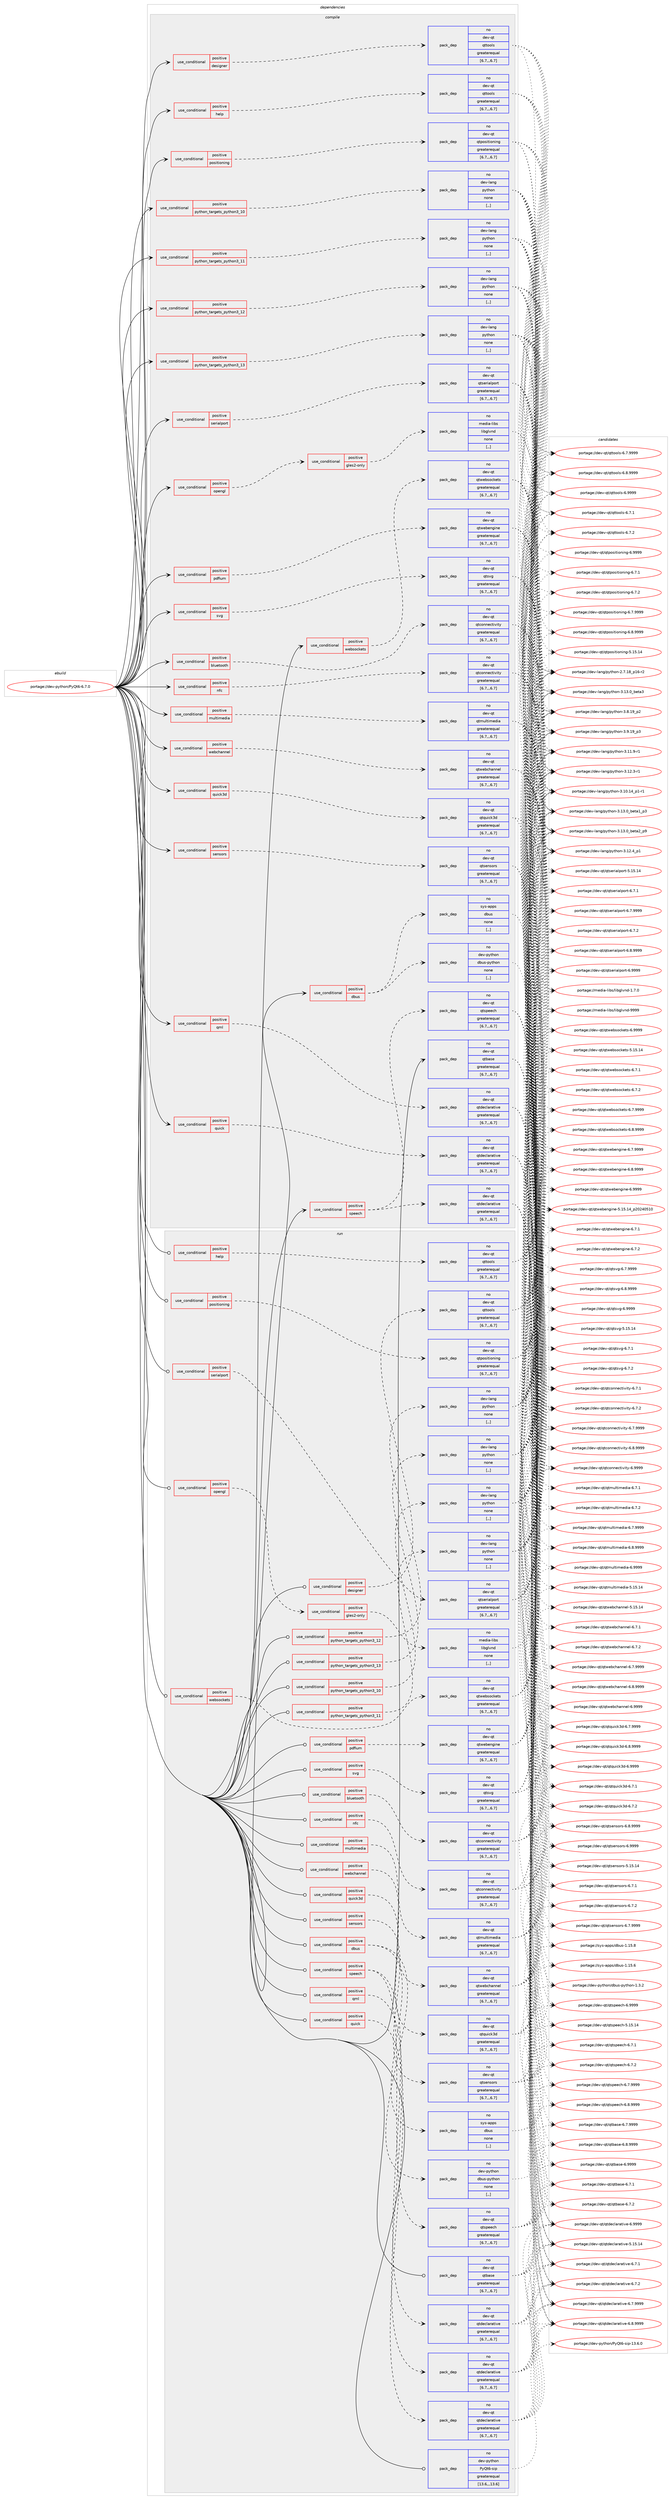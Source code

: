 digraph prolog {

# *************
# Graph options
# *************

newrank=true;
concentrate=true;
compound=true;
graph [rankdir=LR,fontname=Helvetica,fontsize=10,ranksep=1.5];#, ranksep=2.5, nodesep=0.2];
edge  [arrowhead=vee];
node  [fontname=Helvetica,fontsize=10];

# **********
# The ebuild
# **********

subgraph cluster_leftcol {
color=gray;
rank=same;
label=<<i>ebuild</i>>;
id [label="portage://dev-python/PyQt6-6.7.0", color=red, width=4, href="../dev-python/PyQt6-6.7.0.svg"];
}

# ****************
# The dependencies
# ****************

subgraph cluster_midcol {
color=gray;
label=<<i>dependencies</i>>;
subgraph cluster_compile {
fillcolor="#eeeeee";
style=filled;
label=<<i>compile</i>>;
subgraph cond29732 {
dependency137931 [label=<<TABLE BORDER="0" CELLBORDER="1" CELLSPACING="0" CELLPADDING="4"><TR><TD ROWSPAN="3" CELLPADDING="10">use_conditional</TD></TR><TR><TD>positive</TD></TR><TR><TD>bluetooth</TD></TR></TABLE>>, shape=none, color=red];
subgraph pack106991 {
dependency137932 [label=<<TABLE BORDER="0" CELLBORDER="1" CELLSPACING="0" CELLPADDING="4" WIDTH="220"><TR><TD ROWSPAN="6" CELLPADDING="30">pack_dep</TD></TR><TR><TD WIDTH="110">no</TD></TR><TR><TD>dev-qt</TD></TR><TR><TD>qtconnectivity</TD></TR><TR><TD>greaterequal</TD></TR><TR><TD>[6.7,,,6.7]</TD></TR></TABLE>>, shape=none, color=blue];
}
dependency137931:e -> dependency137932:w [weight=20,style="dashed",arrowhead="vee"];
}
id:e -> dependency137931:w [weight=20,style="solid",arrowhead="vee"];
subgraph cond29733 {
dependency137933 [label=<<TABLE BORDER="0" CELLBORDER="1" CELLSPACING="0" CELLPADDING="4"><TR><TD ROWSPAN="3" CELLPADDING="10">use_conditional</TD></TR><TR><TD>positive</TD></TR><TR><TD>dbus</TD></TR></TABLE>>, shape=none, color=red];
subgraph pack106992 {
dependency137934 [label=<<TABLE BORDER="0" CELLBORDER="1" CELLSPACING="0" CELLPADDING="4" WIDTH="220"><TR><TD ROWSPAN="6" CELLPADDING="30">pack_dep</TD></TR><TR><TD WIDTH="110">no</TD></TR><TR><TD>dev-python</TD></TR><TR><TD>dbus-python</TD></TR><TR><TD>none</TD></TR><TR><TD>[,,]</TD></TR></TABLE>>, shape=none, color=blue];
}
dependency137933:e -> dependency137934:w [weight=20,style="dashed",arrowhead="vee"];
subgraph pack106993 {
dependency137935 [label=<<TABLE BORDER="0" CELLBORDER="1" CELLSPACING="0" CELLPADDING="4" WIDTH="220"><TR><TD ROWSPAN="6" CELLPADDING="30">pack_dep</TD></TR><TR><TD WIDTH="110">no</TD></TR><TR><TD>sys-apps</TD></TR><TR><TD>dbus</TD></TR><TR><TD>none</TD></TR><TR><TD>[,,]</TD></TR></TABLE>>, shape=none, color=blue];
}
dependency137933:e -> dependency137935:w [weight=20,style="dashed",arrowhead="vee"];
}
id:e -> dependency137933:w [weight=20,style="solid",arrowhead="vee"];
subgraph cond29734 {
dependency137936 [label=<<TABLE BORDER="0" CELLBORDER="1" CELLSPACING="0" CELLPADDING="4"><TR><TD ROWSPAN="3" CELLPADDING="10">use_conditional</TD></TR><TR><TD>positive</TD></TR><TR><TD>designer</TD></TR></TABLE>>, shape=none, color=red];
subgraph pack106994 {
dependency137937 [label=<<TABLE BORDER="0" CELLBORDER="1" CELLSPACING="0" CELLPADDING="4" WIDTH="220"><TR><TD ROWSPAN="6" CELLPADDING="30">pack_dep</TD></TR><TR><TD WIDTH="110">no</TD></TR><TR><TD>dev-qt</TD></TR><TR><TD>qttools</TD></TR><TR><TD>greaterequal</TD></TR><TR><TD>[6.7,,,6.7]</TD></TR></TABLE>>, shape=none, color=blue];
}
dependency137936:e -> dependency137937:w [weight=20,style="dashed",arrowhead="vee"];
}
id:e -> dependency137936:w [weight=20,style="solid",arrowhead="vee"];
subgraph cond29735 {
dependency137938 [label=<<TABLE BORDER="0" CELLBORDER="1" CELLSPACING="0" CELLPADDING="4"><TR><TD ROWSPAN="3" CELLPADDING="10">use_conditional</TD></TR><TR><TD>positive</TD></TR><TR><TD>help</TD></TR></TABLE>>, shape=none, color=red];
subgraph pack106995 {
dependency137939 [label=<<TABLE BORDER="0" CELLBORDER="1" CELLSPACING="0" CELLPADDING="4" WIDTH="220"><TR><TD ROWSPAN="6" CELLPADDING="30">pack_dep</TD></TR><TR><TD WIDTH="110">no</TD></TR><TR><TD>dev-qt</TD></TR><TR><TD>qttools</TD></TR><TR><TD>greaterequal</TD></TR><TR><TD>[6.7,,,6.7]</TD></TR></TABLE>>, shape=none, color=blue];
}
dependency137938:e -> dependency137939:w [weight=20,style="dashed",arrowhead="vee"];
}
id:e -> dependency137938:w [weight=20,style="solid",arrowhead="vee"];
subgraph cond29736 {
dependency137940 [label=<<TABLE BORDER="0" CELLBORDER="1" CELLSPACING="0" CELLPADDING="4"><TR><TD ROWSPAN="3" CELLPADDING="10">use_conditional</TD></TR><TR><TD>positive</TD></TR><TR><TD>multimedia</TD></TR></TABLE>>, shape=none, color=red];
subgraph pack106996 {
dependency137941 [label=<<TABLE BORDER="0" CELLBORDER="1" CELLSPACING="0" CELLPADDING="4" WIDTH="220"><TR><TD ROWSPAN="6" CELLPADDING="30">pack_dep</TD></TR><TR><TD WIDTH="110">no</TD></TR><TR><TD>dev-qt</TD></TR><TR><TD>qtmultimedia</TD></TR><TR><TD>greaterequal</TD></TR><TR><TD>[6.7,,,6.7]</TD></TR></TABLE>>, shape=none, color=blue];
}
dependency137940:e -> dependency137941:w [weight=20,style="dashed",arrowhead="vee"];
}
id:e -> dependency137940:w [weight=20,style="solid",arrowhead="vee"];
subgraph cond29737 {
dependency137942 [label=<<TABLE BORDER="0" CELLBORDER="1" CELLSPACING="0" CELLPADDING="4"><TR><TD ROWSPAN="3" CELLPADDING="10">use_conditional</TD></TR><TR><TD>positive</TD></TR><TR><TD>nfc</TD></TR></TABLE>>, shape=none, color=red];
subgraph pack106997 {
dependency137943 [label=<<TABLE BORDER="0" CELLBORDER="1" CELLSPACING="0" CELLPADDING="4" WIDTH="220"><TR><TD ROWSPAN="6" CELLPADDING="30">pack_dep</TD></TR><TR><TD WIDTH="110">no</TD></TR><TR><TD>dev-qt</TD></TR><TR><TD>qtconnectivity</TD></TR><TR><TD>greaterequal</TD></TR><TR><TD>[6.7,,,6.7]</TD></TR></TABLE>>, shape=none, color=blue];
}
dependency137942:e -> dependency137943:w [weight=20,style="dashed",arrowhead="vee"];
}
id:e -> dependency137942:w [weight=20,style="solid",arrowhead="vee"];
subgraph cond29738 {
dependency137944 [label=<<TABLE BORDER="0" CELLBORDER="1" CELLSPACING="0" CELLPADDING="4"><TR><TD ROWSPAN="3" CELLPADDING="10">use_conditional</TD></TR><TR><TD>positive</TD></TR><TR><TD>opengl</TD></TR></TABLE>>, shape=none, color=red];
subgraph cond29739 {
dependency137945 [label=<<TABLE BORDER="0" CELLBORDER="1" CELLSPACING="0" CELLPADDING="4"><TR><TD ROWSPAN="3" CELLPADDING="10">use_conditional</TD></TR><TR><TD>positive</TD></TR><TR><TD>gles2-only</TD></TR></TABLE>>, shape=none, color=red];
subgraph pack106998 {
dependency137946 [label=<<TABLE BORDER="0" CELLBORDER="1" CELLSPACING="0" CELLPADDING="4" WIDTH="220"><TR><TD ROWSPAN="6" CELLPADDING="30">pack_dep</TD></TR><TR><TD WIDTH="110">no</TD></TR><TR><TD>media-libs</TD></TR><TR><TD>libglvnd</TD></TR><TR><TD>none</TD></TR><TR><TD>[,,]</TD></TR></TABLE>>, shape=none, color=blue];
}
dependency137945:e -> dependency137946:w [weight=20,style="dashed",arrowhead="vee"];
}
dependency137944:e -> dependency137945:w [weight=20,style="dashed",arrowhead="vee"];
}
id:e -> dependency137944:w [weight=20,style="solid",arrowhead="vee"];
subgraph cond29740 {
dependency137947 [label=<<TABLE BORDER="0" CELLBORDER="1" CELLSPACING="0" CELLPADDING="4"><TR><TD ROWSPAN="3" CELLPADDING="10">use_conditional</TD></TR><TR><TD>positive</TD></TR><TR><TD>pdfium</TD></TR></TABLE>>, shape=none, color=red];
subgraph pack106999 {
dependency137948 [label=<<TABLE BORDER="0" CELLBORDER="1" CELLSPACING="0" CELLPADDING="4" WIDTH="220"><TR><TD ROWSPAN="6" CELLPADDING="30">pack_dep</TD></TR><TR><TD WIDTH="110">no</TD></TR><TR><TD>dev-qt</TD></TR><TR><TD>qtwebengine</TD></TR><TR><TD>greaterequal</TD></TR><TR><TD>[6.7,,,6.7]</TD></TR></TABLE>>, shape=none, color=blue];
}
dependency137947:e -> dependency137948:w [weight=20,style="dashed",arrowhead="vee"];
}
id:e -> dependency137947:w [weight=20,style="solid",arrowhead="vee"];
subgraph cond29741 {
dependency137949 [label=<<TABLE BORDER="0" CELLBORDER="1" CELLSPACING="0" CELLPADDING="4"><TR><TD ROWSPAN="3" CELLPADDING="10">use_conditional</TD></TR><TR><TD>positive</TD></TR><TR><TD>positioning</TD></TR></TABLE>>, shape=none, color=red];
subgraph pack107000 {
dependency137950 [label=<<TABLE BORDER="0" CELLBORDER="1" CELLSPACING="0" CELLPADDING="4" WIDTH="220"><TR><TD ROWSPAN="6" CELLPADDING="30">pack_dep</TD></TR><TR><TD WIDTH="110">no</TD></TR><TR><TD>dev-qt</TD></TR><TR><TD>qtpositioning</TD></TR><TR><TD>greaterequal</TD></TR><TR><TD>[6.7,,,6.7]</TD></TR></TABLE>>, shape=none, color=blue];
}
dependency137949:e -> dependency137950:w [weight=20,style="dashed",arrowhead="vee"];
}
id:e -> dependency137949:w [weight=20,style="solid",arrowhead="vee"];
subgraph cond29742 {
dependency137951 [label=<<TABLE BORDER="0" CELLBORDER="1" CELLSPACING="0" CELLPADDING="4"><TR><TD ROWSPAN="3" CELLPADDING="10">use_conditional</TD></TR><TR><TD>positive</TD></TR><TR><TD>python_targets_python3_10</TD></TR></TABLE>>, shape=none, color=red];
subgraph pack107001 {
dependency137952 [label=<<TABLE BORDER="0" CELLBORDER="1" CELLSPACING="0" CELLPADDING="4" WIDTH="220"><TR><TD ROWSPAN="6" CELLPADDING="30">pack_dep</TD></TR><TR><TD WIDTH="110">no</TD></TR><TR><TD>dev-lang</TD></TR><TR><TD>python</TD></TR><TR><TD>none</TD></TR><TR><TD>[,,]</TD></TR></TABLE>>, shape=none, color=blue];
}
dependency137951:e -> dependency137952:w [weight=20,style="dashed",arrowhead="vee"];
}
id:e -> dependency137951:w [weight=20,style="solid",arrowhead="vee"];
subgraph cond29743 {
dependency137953 [label=<<TABLE BORDER="0" CELLBORDER="1" CELLSPACING="0" CELLPADDING="4"><TR><TD ROWSPAN="3" CELLPADDING="10">use_conditional</TD></TR><TR><TD>positive</TD></TR><TR><TD>python_targets_python3_11</TD></TR></TABLE>>, shape=none, color=red];
subgraph pack107002 {
dependency137954 [label=<<TABLE BORDER="0" CELLBORDER="1" CELLSPACING="0" CELLPADDING="4" WIDTH="220"><TR><TD ROWSPAN="6" CELLPADDING="30">pack_dep</TD></TR><TR><TD WIDTH="110">no</TD></TR><TR><TD>dev-lang</TD></TR><TR><TD>python</TD></TR><TR><TD>none</TD></TR><TR><TD>[,,]</TD></TR></TABLE>>, shape=none, color=blue];
}
dependency137953:e -> dependency137954:w [weight=20,style="dashed",arrowhead="vee"];
}
id:e -> dependency137953:w [weight=20,style="solid",arrowhead="vee"];
subgraph cond29744 {
dependency137955 [label=<<TABLE BORDER="0" CELLBORDER="1" CELLSPACING="0" CELLPADDING="4"><TR><TD ROWSPAN="3" CELLPADDING="10">use_conditional</TD></TR><TR><TD>positive</TD></TR><TR><TD>python_targets_python3_12</TD></TR></TABLE>>, shape=none, color=red];
subgraph pack107003 {
dependency137956 [label=<<TABLE BORDER="0" CELLBORDER="1" CELLSPACING="0" CELLPADDING="4" WIDTH="220"><TR><TD ROWSPAN="6" CELLPADDING="30">pack_dep</TD></TR><TR><TD WIDTH="110">no</TD></TR><TR><TD>dev-lang</TD></TR><TR><TD>python</TD></TR><TR><TD>none</TD></TR><TR><TD>[,,]</TD></TR></TABLE>>, shape=none, color=blue];
}
dependency137955:e -> dependency137956:w [weight=20,style="dashed",arrowhead="vee"];
}
id:e -> dependency137955:w [weight=20,style="solid",arrowhead="vee"];
subgraph cond29745 {
dependency137957 [label=<<TABLE BORDER="0" CELLBORDER="1" CELLSPACING="0" CELLPADDING="4"><TR><TD ROWSPAN="3" CELLPADDING="10">use_conditional</TD></TR><TR><TD>positive</TD></TR><TR><TD>python_targets_python3_13</TD></TR></TABLE>>, shape=none, color=red];
subgraph pack107004 {
dependency137958 [label=<<TABLE BORDER="0" CELLBORDER="1" CELLSPACING="0" CELLPADDING="4" WIDTH="220"><TR><TD ROWSPAN="6" CELLPADDING="30">pack_dep</TD></TR><TR><TD WIDTH="110">no</TD></TR><TR><TD>dev-lang</TD></TR><TR><TD>python</TD></TR><TR><TD>none</TD></TR><TR><TD>[,,]</TD></TR></TABLE>>, shape=none, color=blue];
}
dependency137957:e -> dependency137958:w [weight=20,style="dashed",arrowhead="vee"];
}
id:e -> dependency137957:w [weight=20,style="solid",arrowhead="vee"];
subgraph cond29746 {
dependency137959 [label=<<TABLE BORDER="0" CELLBORDER="1" CELLSPACING="0" CELLPADDING="4"><TR><TD ROWSPAN="3" CELLPADDING="10">use_conditional</TD></TR><TR><TD>positive</TD></TR><TR><TD>qml</TD></TR></TABLE>>, shape=none, color=red];
subgraph pack107005 {
dependency137960 [label=<<TABLE BORDER="0" CELLBORDER="1" CELLSPACING="0" CELLPADDING="4" WIDTH="220"><TR><TD ROWSPAN="6" CELLPADDING="30">pack_dep</TD></TR><TR><TD WIDTH="110">no</TD></TR><TR><TD>dev-qt</TD></TR><TR><TD>qtdeclarative</TD></TR><TR><TD>greaterequal</TD></TR><TR><TD>[6.7,,,6.7]</TD></TR></TABLE>>, shape=none, color=blue];
}
dependency137959:e -> dependency137960:w [weight=20,style="dashed",arrowhead="vee"];
}
id:e -> dependency137959:w [weight=20,style="solid",arrowhead="vee"];
subgraph cond29747 {
dependency137961 [label=<<TABLE BORDER="0" CELLBORDER="1" CELLSPACING="0" CELLPADDING="4"><TR><TD ROWSPAN="3" CELLPADDING="10">use_conditional</TD></TR><TR><TD>positive</TD></TR><TR><TD>quick</TD></TR></TABLE>>, shape=none, color=red];
subgraph pack107006 {
dependency137962 [label=<<TABLE BORDER="0" CELLBORDER="1" CELLSPACING="0" CELLPADDING="4" WIDTH="220"><TR><TD ROWSPAN="6" CELLPADDING="30">pack_dep</TD></TR><TR><TD WIDTH="110">no</TD></TR><TR><TD>dev-qt</TD></TR><TR><TD>qtdeclarative</TD></TR><TR><TD>greaterequal</TD></TR><TR><TD>[6.7,,,6.7]</TD></TR></TABLE>>, shape=none, color=blue];
}
dependency137961:e -> dependency137962:w [weight=20,style="dashed",arrowhead="vee"];
}
id:e -> dependency137961:w [weight=20,style="solid",arrowhead="vee"];
subgraph cond29748 {
dependency137963 [label=<<TABLE BORDER="0" CELLBORDER="1" CELLSPACING="0" CELLPADDING="4"><TR><TD ROWSPAN="3" CELLPADDING="10">use_conditional</TD></TR><TR><TD>positive</TD></TR><TR><TD>quick3d</TD></TR></TABLE>>, shape=none, color=red];
subgraph pack107007 {
dependency137964 [label=<<TABLE BORDER="0" CELLBORDER="1" CELLSPACING="0" CELLPADDING="4" WIDTH="220"><TR><TD ROWSPAN="6" CELLPADDING="30">pack_dep</TD></TR><TR><TD WIDTH="110">no</TD></TR><TR><TD>dev-qt</TD></TR><TR><TD>qtquick3d</TD></TR><TR><TD>greaterequal</TD></TR><TR><TD>[6.7,,,6.7]</TD></TR></TABLE>>, shape=none, color=blue];
}
dependency137963:e -> dependency137964:w [weight=20,style="dashed",arrowhead="vee"];
}
id:e -> dependency137963:w [weight=20,style="solid",arrowhead="vee"];
subgraph cond29749 {
dependency137965 [label=<<TABLE BORDER="0" CELLBORDER="1" CELLSPACING="0" CELLPADDING="4"><TR><TD ROWSPAN="3" CELLPADDING="10">use_conditional</TD></TR><TR><TD>positive</TD></TR><TR><TD>sensors</TD></TR></TABLE>>, shape=none, color=red];
subgraph pack107008 {
dependency137966 [label=<<TABLE BORDER="0" CELLBORDER="1" CELLSPACING="0" CELLPADDING="4" WIDTH="220"><TR><TD ROWSPAN="6" CELLPADDING="30">pack_dep</TD></TR><TR><TD WIDTH="110">no</TD></TR><TR><TD>dev-qt</TD></TR><TR><TD>qtsensors</TD></TR><TR><TD>greaterequal</TD></TR><TR><TD>[6.7,,,6.7]</TD></TR></TABLE>>, shape=none, color=blue];
}
dependency137965:e -> dependency137966:w [weight=20,style="dashed",arrowhead="vee"];
}
id:e -> dependency137965:w [weight=20,style="solid",arrowhead="vee"];
subgraph cond29750 {
dependency137967 [label=<<TABLE BORDER="0" CELLBORDER="1" CELLSPACING="0" CELLPADDING="4"><TR><TD ROWSPAN="3" CELLPADDING="10">use_conditional</TD></TR><TR><TD>positive</TD></TR><TR><TD>serialport</TD></TR></TABLE>>, shape=none, color=red];
subgraph pack107009 {
dependency137968 [label=<<TABLE BORDER="0" CELLBORDER="1" CELLSPACING="0" CELLPADDING="4" WIDTH="220"><TR><TD ROWSPAN="6" CELLPADDING="30">pack_dep</TD></TR><TR><TD WIDTH="110">no</TD></TR><TR><TD>dev-qt</TD></TR><TR><TD>qtserialport</TD></TR><TR><TD>greaterequal</TD></TR><TR><TD>[6.7,,,6.7]</TD></TR></TABLE>>, shape=none, color=blue];
}
dependency137967:e -> dependency137968:w [weight=20,style="dashed",arrowhead="vee"];
}
id:e -> dependency137967:w [weight=20,style="solid",arrowhead="vee"];
subgraph cond29751 {
dependency137969 [label=<<TABLE BORDER="0" CELLBORDER="1" CELLSPACING="0" CELLPADDING="4"><TR><TD ROWSPAN="3" CELLPADDING="10">use_conditional</TD></TR><TR><TD>positive</TD></TR><TR><TD>speech</TD></TR></TABLE>>, shape=none, color=red];
subgraph pack107010 {
dependency137970 [label=<<TABLE BORDER="0" CELLBORDER="1" CELLSPACING="0" CELLPADDING="4" WIDTH="220"><TR><TD ROWSPAN="6" CELLPADDING="30">pack_dep</TD></TR><TR><TD WIDTH="110">no</TD></TR><TR><TD>dev-qt</TD></TR><TR><TD>qtdeclarative</TD></TR><TR><TD>greaterequal</TD></TR><TR><TD>[6.7,,,6.7]</TD></TR></TABLE>>, shape=none, color=blue];
}
dependency137969:e -> dependency137970:w [weight=20,style="dashed",arrowhead="vee"];
subgraph pack107011 {
dependency137971 [label=<<TABLE BORDER="0" CELLBORDER="1" CELLSPACING="0" CELLPADDING="4" WIDTH="220"><TR><TD ROWSPAN="6" CELLPADDING="30">pack_dep</TD></TR><TR><TD WIDTH="110">no</TD></TR><TR><TD>dev-qt</TD></TR><TR><TD>qtspeech</TD></TR><TR><TD>greaterequal</TD></TR><TR><TD>[6.7,,,6.7]</TD></TR></TABLE>>, shape=none, color=blue];
}
dependency137969:e -> dependency137971:w [weight=20,style="dashed",arrowhead="vee"];
}
id:e -> dependency137969:w [weight=20,style="solid",arrowhead="vee"];
subgraph cond29752 {
dependency137972 [label=<<TABLE BORDER="0" CELLBORDER="1" CELLSPACING="0" CELLPADDING="4"><TR><TD ROWSPAN="3" CELLPADDING="10">use_conditional</TD></TR><TR><TD>positive</TD></TR><TR><TD>svg</TD></TR></TABLE>>, shape=none, color=red];
subgraph pack107012 {
dependency137973 [label=<<TABLE BORDER="0" CELLBORDER="1" CELLSPACING="0" CELLPADDING="4" WIDTH="220"><TR><TD ROWSPAN="6" CELLPADDING="30">pack_dep</TD></TR><TR><TD WIDTH="110">no</TD></TR><TR><TD>dev-qt</TD></TR><TR><TD>qtsvg</TD></TR><TR><TD>greaterequal</TD></TR><TR><TD>[6.7,,,6.7]</TD></TR></TABLE>>, shape=none, color=blue];
}
dependency137972:e -> dependency137973:w [weight=20,style="dashed",arrowhead="vee"];
}
id:e -> dependency137972:w [weight=20,style="solid",arrowhead="vee"];
subgraph cond29753 {
dependency137974 [label=<<TABLE BORDER="0" CELLBORDER="1" CELLSPACING="0" CELLPADDING="4"><TR><TD ROWSPAN="3" CELLPADDING="10">use_conditional</TD></TR><TR><TD>positive</TD></TR><TR><TD>webchannel</TD></TR></TABLE>>, shape=none, color=red];
subgraph pack107013 {
dependency137975 [label=<<TABLE BORDER="0" CELLBORDER="1" CELLSPACING="0" CELLPADDING="4" WIDTH="220"><TR><TD ROWSPAN="6" CELLPADDING="30">pack_dep</TD></TR><TR><TD WIDTH="110">no</TD></TR><TR><TD>dev-qt</TD></TR><TR><TD>qtwebchannel</TD></TR><TR><TD>greaterequal</TD></TR><TR><TD>[6.7,,,6.7]</TD></TR></TABLE>>, shape=none, color=blue];
}
dependency137974:e -> dependency137975:w [weight=20,style="dashed",arrowhead="vee"];
}
id:e -> dependency137974:w [weight=20,style="solid",arrowhead="vee"];
subgraph cond29754 {
dependency137976 [label=<<TABLE BORDER="0" CELLBORDER="1" CELLSPACING="0" CELLPADDING="4"><TR><TD ROWSPAN="3" CELLPADDING="10">use_conditional</TD></TR><TR><TD>positive</TD></TR><TR><TD>websockets</TD></TR></TABLE>>, shape=none, color=red];
subgraph pack107014 {
dependency137977 [label=<<TABLE BORDER="0" CELLBORDER="1" CELLSPACING="0" CELLPADDING="4" WIDTH="220"><TR><TD ROWSPAN="6" CELLPADDING="30">pack_dep</TD></TR><TR><TD WIDTH="110">no</TD></TR><TR><TD>dev-qt</TD></TR><TR><TD>qtwebsockets</TD></TR><TR><TD>greaterequal</TD></TR><TR><TD>[6.7,,,6.7]</TD></TR></TABLE>>, shape=none, color=blue];
}
dependency137976:e -> dependency137977:w [weight=20,style="dashed",arrowhead="vee"];
}
id:e -> dependency137976:w [weight=20,style="solid",arrowhead="vee"];
subgraph pack107015 {
dependency137978 [label=<<TABLE BORDER="0" CELLBORDER="1" CELLSPACING="0" CELLPADDING="4" WIDTH="220"><TR><TD ROWSPAN="6" CELLPADDING="30">pack_dep</TD></TR><TR><TD WIDTH="110">no</TD></TR><TR><TD>dev-qt</TD></TR><TR><TD>qtbase</TD></TR><TR><TD>greaterequal</TD></TR><TR><TD>[6.7,,,6.7]</TD></TR></TABLE>>, shape=none, color=blue];
}
id:e -> dependency137978:w [weight=20,style="solid",arrowhead="vee"];
}
subgraph cluster_compileandrun {
fillcolor="#eeeeee";
style=filled;
label=<<i>compile and run</i>>;
}
subgraph cluster_run {
fillcolor="#eeeeee";
style=filled;
label=<<i>run</i>>;
subgraph cond29755 {
dependency137979 [label=<<TABLE BORDER="0" CELLBORDER="1" CELLSPACING="0" CELLPADDING="4"><TR><TD ROWSPAN="3" CELLPADDING="10">use_conditional</TD></TR><TR><TD>positive</TD></TR><TR><TD>bluetooth</TD></TR></TABLE>>, shape=none, color=red];
subgraph pack107016 {
dependency137980 [label=<<TABLE BORDER="0" CELLBORDER="1" CELLSPACING="0" CELLPADDING="4" WIDTH="220"><TR><TD ROWSPAN="6" CELLPADDING="30">pack_dep</TD></TR><TR><TD WIDTH="110">no</TD></TR><TR><TD>dev-qt</TD></TR><TR><TD>qtconnectivity</TD></TR><TR><TD>greaterequal</TD></TR><TR><TD>[6.7,,,6.7]</TD></TR></TABLE>>, shape=none, color=blue];
}
dependency137979:e -> dependency137980:w [weight=20,style="dashed",arrowhead="vee"];
}
id:e -> dependency137979:w [weight=20,style="solid",arrowhead="odot"];
subgraph cond29756 {
dependency137981 [label=<<TABLE BORDER="0" CELLBORDER="1" CELLSPACING="0" CELLPADDING="4"><TR><TD ROWSPAN="3" CELLPADDING="10">use_conditional</TD></TR><TR><TD>positive</TD></TR><TR><TD>dbus</TD></TR></TABLE>>, shape=none, color=red];
subgraph pack107017 {
dependency137982 [label=<<TABLE BORDER="0" CELLBORDER="1" CELLSPACING="0" CELLPADDING="4" WIDTH="220"><TR><TD ROWSPAN="6" CELLPADDING="30">pack_dep</TD></TR><TR><TD WIDTH="110">no</TD></TR><TR><TD>dev-python</TD></TR><TR><TD>dbus-python</TD></TR><TR><TD>none</TD></TR><TR><TD>[,,]</TD></TR></TABLE>>, shape=none, color=blue];
}
dependency137981:e -> dependency137982:w [weight=20,style="dashed",arrowhead="vee"];
subgraph pack107018 {
dependency137983 [label=<<TABLE BORDER="0" CELLBORDER="1" CELLSPACING="0" CELLPADDING="4" WIDTH="220"><TR><TD ROWSPAN="6" CELLPADDING="30">pack_dep</TD></TR><TR><TD WIDTH="110">no</TD></TR><TR><TD>sys-apps</TD></TR><TR><TD>dbus</TD></TR><TR><TD>none</TD></TR><TR><TD>[,,]</TD></TR></TABLE>>, shape=none, color=blue];
}
dependency137981:e -> dependency137983:w [weight=20,style="dashed",arrowhead="vee"];
}
id:e -> dependency137981:w [weight=20,style="solid",arrowhead="odot"];
subgraph cond29757 {
dependency137984 [label=<<TABLE BORDER="0" CELLBORDER="1" CELLSPACING="0" CELLPADDING="4"><TR><TD ROWSPAN="3" CELLPADDING="10">use_conditional</TD></TR><TR><TD>positive</TD></TR><TR><TD>designer</TD></TR></TABLE>>, shape=none, color=red];
subgraph pack107019 {
dependency137985 [label=<<TABLE BORDER="0" CELLBORDER="1" CELLSPACING="0" CELLPADDING="4" WIDTH="220"><TR><TD ROWSPAN="6" CELLPADDING="30">pack_dep</TD></TR><TR><TD WIDTH="110">no</TD></TR><TR><TD>dev-qt</TD></TR><TR><TD>qttools</TD></TR><TR><TD>greaterequal</TD></TR><TR><TD>[6.7,,,6.7]</TD></TR></TABLE>>, shape=none, color=blue];
}
dependency137984:e -> dependency137985:w [weight=20,style="dashed",arrowhead="vee"];
}
id:e -> dependency137984:w [weight=20,style="solid",arrowhead="odot"];
subgraph cond29758 {
dependency137986 [label=<<TABLE BORDER="0" CELLBORDER="1" CELLSPACING="0" CELLPADDING="4"><TR><TD ROWSPAN="3" CELLPADDING="10">use_conditional</TD></TR><TR><TD>positive</TD></TR><TR><TD>help</TD></TR></TABLE>>, shape=none, color=red];
subgraph pack107020 {
dependency137987 [label=<<TABLE BORDER="0" CELLBORDER="1" CELLSPACING="0" CELLPADDING="4" WIDTH="220"><TR><TD ROWSPAN="6" CELLPADDING="30">pack_dep</TD></TR><TR><TD WIDTH="110">no</TD></TR><TR><TD>dev-qt</TD></TR><TR><TD>qttools</TD></TR><TR><TD>greaterequal</TD></TR><TR><TD>[6.7,,,6.7]</TD></TR></TABLE>>, shape=none, color=blue];
}
dependency137986:e -> dependency137987:w [weight=20,style="dashed",arrowhead="vee"];
}
id:e -> dependency137986:w [weight=20,style="solid",arrowhead="odot"];
subgraph cond29759 {
dependency137988 [label=<<TABLE BORDER="0" CELLBORDER="1" CELLSPACING="0" CELLPADDING="4"><TR><TD ROWSPAN="3" CELLPADDING="10">use_conditional</TD></TR><TR><TD>positive</TD></TR><TR><TD>multimedia</TD></TR></TABLE>>, shape=none, color=red];
subgraph pack107021 {
dependency137989 [label=<<TABLE BORDER="0" CELLBORDER="1" CELLSPACING="0" CELLPADDING="4" WIDTH="220"><TR><TD ROWSPAN="6" CELLPADDING="30">pack_dep</TD></TR><TR><TD WIDTH="110">no</TD></TR><TR><TD>dev-qt</TD></TR><TR><TD>qtmultimedia</TD></TR><TR><TD>greaterequal</TD></TR><TR><TD>[6.7,,,6.7]</TD></TR></TABLE>>, shape=none, color=blue];
}
dependency137988:e -> dependency137989:w [weight=20,style="dashed",arrowhead="vee"];
}
id:e -> dependency137988:w [weight=20,style="solid",arrowhead="odot"];
subgraph cond29760 {
dependency137990 [label=<<TABLE BORDER="0" CELLBORDER="1" CELLSPACING="0" CELLPADDING="4"><TR><TD ROWSPAN="3" CELLPADDING="10">use_conditional</TD></TR><TR><TD>positive</TD></TR><TR><TD>nfc</TD></TR></TABLE>>, shape=none, color=red];
subgraph pack107022 {
dependency137991 [label=<<TABLE BORDER="0" CELLBORDER="1" CELLSPACING="0" CELLPADDING="4" WIDTH="220"><TR><TD ROWSPAN="6" CELLPADDING="30">pack_dep</TD></TR><TR><TD WIDTH="110">no</TD></TR><TR><TD>dev-qt</TD></TR><TR><TD>qtconnectivity</TD></TR><TR><TD>greaterequal</TD></TR><TR><TD>[6.7,,,6.7]</TD></TR></TABLE>>, shape=none, color=blue];
}
dependency137990:e -> dependency137991:w [weight=20,style="dashed",arrowhead="vee"];
}
id:e -> dependency137990:w [weight=20,style="solid",arrowhead="odot"];
subgraph cond29761 {
dependency137992 [label=<<TABLE BORDER="0" CELLBORDER="1" CELLSPACING="0" CELLPADDING="4"><TR><TD ROWSPAN="3" CELLPADDING="10">use_conditional</TD></TR><TR><TD>positive</TD></TR><TR><TD>opengl</TD></TR></TABLE>>, shape=none, color=red];
subgraph cond29762 {
dependency137993 [label=<<TABLE BORDER="0" CELLBORDER="1" CELLSPACING="0" CELLPADDING="4"><TR><TD ROWSPAN="3" CELLPADDING="10">use_conditional</TD></TR><TR><TD>positive</TD></TR><TR><TD>gles2-only</TD></TR></TABLE>>, shape=none, color=red];
subgraph pack107023 {
dependency137994 [label=<<TABLE BORDER="0" CELLBORDER="1" CELLSPACING="0" CELLPADDING="4" WIDTH="220"><TR><TD ROWSPAN="6" CELLPADDING="30">pack_dep</TD></TR><TR><TD WIDTH="110">no</TD></TR><TR><TD>media-libs</TD></TR><TR><TD>libglvnd</TD></TR><TR><TD>none</TD></TR><TR><TD>[,,]</TD></TR></TABLE>>, shape=none, color=blue];
}
dependency137993:e -> dependency137994:w [weight=20,style="dashed",arrowhead="vee"];
}
dependency137992:e -> dependency137993:w [weight=20,style="dashed",arrowhead="vee"];
}
id:e -> dependency137992:w [weight=20,style="solid",arrowhead="odot"];
subgraph cond29763 {
dependency137995 [label=<<TABLE BORDER="0" CELLBORDER="1" CELLSPACING="0" CELLPADDING="4"><TR><TD ROWSPAN="3" CELLPADDING="10">use_conditional</TD></TR><TR><TD>positive</TD></TR><TR><TD>pdfium</TD></TR></TABLE>>, shape=none, color=red];
subgraph pack107024 {
dependency137996 [label=<<TABLE BORDER="0" CELLBORDER="1" CELLSPACING="0" CELLPADDING="4" WIDTH="220"><TR><TD ROWSPAN="6" CELLPADDING="30">pack_dep</TD></TR><TR><TD WIDTH="110">no</TD></TR><TR><TD>dev-qt</TD></TR><TR><TD>qtwebengine</TD></TR><TR><TD>greaterequal</TD></TR><TR><TD>[6.7,,,6.7]</TD></TR></TABLE>>, shape=none, color=blue];
}
dependency137995:e -> dependency137996:w [weight=20,style="dashed",arrowhead="vee"];
}
id:e -> dependency137995:w [weight=20,style="solid",arrowhead="odot"];
subgraph cond29764 {
dependency137997 [label=<<TABLE BORDER="0" CELLBORDER="1" CELLSPACING="0" CELLPADDING="4"><TR><TD ROWSPAN="3" CELLPADDING="10">use_conditional</TD></TR><TR><TD>positive</TD></TR><TR><TD>positioning</TD></TR></TABLE>>, shape=none, color=red];
subgraph pack107025 {
dependency137998 [label=<<TABLE BORDER="0" CELLBORDER="1" CELLSPACING="0" CELLPADDING="4" WIDTH="220"><TR><TD ROWSPAN="6" CELLPADDING="30">pack_dep</TD></TR><TR><TD WIDTH="110">no</TD></TR><TR><TD>dev-qt</TD></TR><TR><TD>qtpositioning</TD></TR><TR><TD>greaterequal</TD></TR><TR><TD>[6.7,,,6.7]</TD></TR></TABLE>>, shape=none, color=blue];
}
dependency137997:e -> dependency137998:w [weight=20,style="dashed",arrowhead="vee"];
}
id:e -> dependency137997:w [weight=20,style="solid",arrowhead="odot"];
subgraph cond29765 {
dependency137999 [label=<<TABLE BORDER="0" CELLBORDER="1" CELLSPACING="0" CELLPADDING="4"><TR><TD ROWSPAN="3" CELLPADDING="10">use_conditional</TD></TR><TR><TD>positive</TD></TR><TR><TD>python_targets_python3_10</TD></TR></TABLE>>, shape=none, color=red];
subgraph pack107026 {
dependency138000 [label=<<TABLE BORDER="0" CELLBORDER="1" CELLSPACING="0" CELLPADDING="4" WIDTH="220"><TR><TD ROWSPAN="6" CELLPADDING="30">pack_dep</TD></TR><TR><TD WIDTH="110">no</TD></TR><TR><TD>dev-lang</TD></TR><TR><TD>python</TD></TR><TR><TD>none</TD></TR><TR><TD>[,,]</TD></TR></TABLE>>, shape=none, color=blue];
}
dependency137999:e -> dependency138000:w [weight=20,style="dashed",arrowhead="vee"];
}
id:e -> dependency137999:w [weight=20,style="solid",arrowhead="odot"];
subgraph cond29766 {
dependency138001 [label=<<TABLE BORDER="0" CELLBORDER="1" CELLSPACING="0" CELLPADDING="4"><TR><TD ROWSPAN="3" CELLPADDING="10">use_conditional</TD></TR><TR><TD>positive</TD></TR><TR><TD>python_targets_python3_11</TD></TR></TABLE>>, shape=none, color=red];
subgraph pack107027 {
dependency138002 [label=<<TABLE BORDER="0" CELLBORDER="1" CELLSPACING="0" CELLPADDING="4" WIDTH="220"><TR><TD ROWSPAN="6" CELLPADDING="30">pack_dep</TD></TR><TR><TD WIDTH="110">no</TD></TR><TR><TD>dev-lang</TD></TR><TR><TD>python</TD></TR><TR><TD>none</TD></TR><TR><TD>[,,]</TD></TR></TABLE>>, shape=none, color=blue];
}
dependency138001:e -> dependency138002:w [weight=20,style="dashed",arrowhead="vee"];
}
id:e -> dependency138001:w [weight=20,style="solid",arrowhead="odot"];
subgraph cond29767 {
dependency138003 [label=<<TABLE BORDER="0" CELLBORDER="1" CELLSPACING="0" CELLPADDING="4"><TR><TD ROWSPAN="3" CELLPADDING="10">use_conditional</TD></TR><TR><TD>positive</TD></TR><TR><TD>python_targets_python3_12</TD></TR></TABLE>>, shape=none, color=red];
subgraph pack107028 {
dependency138004 [label=<<TABLE BORDER="0" CELLBORDER="1" CELLSPACING="0" CELLPADDING="4" WIDTH="220"><TR><TD ROWSPAN="6" CELLPADDING="30">pack_dep</TD></TR><TR><TD WIDTH="110">no</TD></TR><TR><TD>dev-lang</TD></TR><TR><TD>python</TD></TR><TR><TD>none</TD></TR><TR><TD>[,,]</TD></TR></TABLE>>, shape=none, color=blue];
}
dependency138003:e -> dependency138004:w [weight=20,style="dashed",arrowhead="vee"];
}
id:e -> dependency138003:w [weight=20,style="solid",arrowhead="odot"];
subgraph cond29768 {
dependency138005 [label=<<TABLE BORDER="0" CELLBORDER="1" CELLSPACING="0" CELLPADDING="4"><TR><TD ROWSPAN="3" CELLPADDING="10">use_conditional</TD></TR><TR><TD>positive</TD></TR><TR><TD>python_targets_python3_13</TD></TR></TABLE>>, shape=none, color=red];
subgraph pack107029 {
dependency138006 [label=<<TABLE BORDER="0" CELLBORDER="1" CELLSPACING="0" CELLPADDING="4" WIDTH="220"><TR><TD ROWSPAN="6" CELLPADDING="30">pack_dep</TD></TR><TR><TD WIDTH="110">no</TD></TR><TR><TD>dev-lang</TD></TR><TR><TD>python</TD></TR><TR><TD>none</TD></TR><TR><TD>[,,]</TD></TR></TABLE>>, shape=none, color=blue];
}
dependency138005:e -> dependency138006:w [weight=20,style="dashed",arrowhead="vee"];
}
id:e -> dependency138005:w [weight=20,style="solid",arrowhead="odot"];
subgraph cond29769 {
dependency138007 [label=<<TABLE BORDER="0" CELLBORDER="1" CELLSPACING="0" CELLPADDING="4"><TR><TD ROWSPAN="3" CELLPADDING="10">use_conditional</TD></TR><TR><TD>positive</TD></TR><TR><TD>qml</TD></TR></TABLE>>, shape=none, color=red];
subgraph pack107030 {
dependency138008 [label=<<TABLE BORDER="0" CELLBORDER="1" CELLSPACING="0" CELLPADDING="4" WIDTH="220"><TR><TD ROWSPAN="6" CELLPADDING="30">pack_dep</TD></TR><TR><TD WIDTH="110">no</TD></TR><TR><TD>dev-qt</TD></TR><TR><TD>qtdeclarative</TD></TR><TR><TD>greaterequal</TD></TR><TR><TD>[6.7,,,6.7]</TD></TR></TABLE>>, shape=none, color=blue];
}
dependency138007:e -> dependency138008:w [weight=20,style="dashed",arrowhead="vee"];
}
id:e -> dependency138007:w [weight=20,style="solid",arrowhead="odot"];
subgraph cond29770 {
dependency138009 [label=<<TABLE BORDER="0" CELLBORDER="1" CELLSPACING="0" CELLPADDING="4"><TR><TD ROWSPAN="3" CELLPADDING="10">use_conditional</TD></TR><TR><TD>positive</TD></TR><TR><TD>quick</TD></TR></TABLE>>, shape=none, color=red];
subgraph pack107031 {
dependency138010 [label=<<TABLE BORDER="0" CELLBORDER="1" CELLSPACING="0" CELLPADDING="4" WIDTH="220"><TR><TD ROWSPAN="6" CELLPADDING="30">pack_dep</TD></TR><TR><TD WIDTH="110">no</TD></TR><TR><TD>dev-qt</TD></TR><TR><TD>qtdeclarative</TD></TR><TR><TD>greaterequal</TD></TR><TR><TD>[6.7,,,6.7]</TD></TR></TABLE>>, shape=none, color=blue];
}
dependency138009:e -> dependency138010:w [weight=20,style="dashed",arrowhead="vee"];
}
id:e -> dependency138009:w [weight=20,style="solid",arrowhead="odot"];
subgraph cond29771 {
dependency138011 [label=<<TABLE BORDER="0" CELLBORDER="1" CELLSPACING="0" CELLPADDING="4"><TR><TD ROWSPAN="3" CELLPADDING="10">use_conditional</TD></TR><TR><TD>positive</TD></TR><TR><TD>quick3d</TD></TR></TABLE>>, shape=none, color=red];
subgraph pack107032 {
dependency138012 [label=<<TABLE BORDER="0" CELLBORDER="1" CELLSPACING="0" CELLPADDING="4" WIDTH="220"><TR><TD ROWSPAN="6" CELLPADDING="30">pack_dep</TD></TR><TR><TD WIDTH="110">no</TD></TR><TR><TD>dev-qt</TD></TR><TR><TD>qtquick3d</TD></TR><TR><TD>greaterequal</TD></TR><TR><TD>[6.7,,,6.7]</TD></TR></TABLE>>, shape=none, color=blue];
}
dependency138011:e -> dependency138012:w [weight=20,style="dashed",arrowhead="vee"];
}
id:e -> dependency138011:w [weight=20,style="solid",arrowhead="odot"];
subgraph cond29772 {
dependency138013 [label=<<TABLE BORDER="0" CELLBORDER="1" CELLSPACING="0" CELLPADDING="4"><TR><TD ROWSPAN="3" CELLPADDING="10">use_conditional</TD></TR><TR><TD>positive</TD></TR><TR><TD>sensors</TD></TR></TABLE>>, shape=none, color=red];
subgraph pack107033 {
dependency138014 [label=<<TABLE BORDER="0" CELLBORDER="1" CELLSPACING="0" CELLPADDING="4" WIDTH="220"><TR><TD ROWSPAN="6" CELLPADDING="30">pack_dep</TD></TR><TR><TD WIDTH="110">no</TD></TR><TR><TD>dev-qt</TD></TR><TR><TD>qtsensors</TD></TR><TR><TD>greaterequal</TD></TR><TR><TD>[6.7,,,6.7]</TD></TR></TABLE>>, shape=none, color=blue];
}
dependency138013:e -> dependency138014:w [weight=20,style="dashed",arrowhead="vee"];
}
id:e -> dependency138013:w [weight=20,style="solid",arrowhead="odot"];
subgraph cond29773 {
dependency138015 [label=<<TABLE BORDER="0" CELLBORDER="1" CELLSPACING="0" CELLPADDING="4"><TR><TD ROWSPAN="3" CELLPADDING="10">use_conditional</TD></TR><TR><TD>positive</TD></TR><TR><TD>serialport</TD></TR></TABLE>>, shape=none, color=red];
subgraph pack107034 {
dependency138016 [label=<<TABLE BORDER="0" CELLBORDER="1" CELLSPACING="0" CELLPADDING="4" WIDTH="220"><TR><TD ROWSPAN="6" CELLPADDING="30">pack_dep</TD></TR><TR><TD WIDTH="110">no</TD></TR><TR><TD>dev-qt</TD></TR><TR><TD>qtserialport</TD></TR><TR><TD>greaterequal</TD></TR><TR><TD>[6.7,,,6.7]</TD></TR></TABLE>>, shape=none, color=blue];
}
dependency138015:e -> dependency138016:w [weight=20,style="dashed",arrowhead="vee"];
}
id:e -> dependency138015:w [weight=20,style="solid",arrowhead="odot"];
subgraph cond29774 {
dependency138017 [label=<<TABLE BORDER="0" CELLBORDER="1" CELLSPACING="0" CELLPADDING="4"><TR><TD ROWSPAN="3" CELLPADDING="10">use_conditional</TD></TR><TR><TD>positive</TD></TR><TR><TD>speech</TD></TR></TABLE>>, shape=none, color=red];
subgraph pack107035 {
dependency138018 [label=<<TABLE BORDER="0" CELLBORDER="1" CELLSPACING="0" CELLPADDING="4" WIDTH="220"><TR><TD ROWSPAN="6" CELLPADDING="30">pack_dep</TD></TR><TR><TD WIDTH="110">no</TD></TR><TR><TD>dev-qt</TD></TR><TR><TD>qtdeclarative</TD></TR><TR><TD>greaterequal</TD></TR><TR><TD>[6.7,,,6.7]</TD></TR></TABLE>>, shape=none, color=blue];
}
dependency138017:e -> dependency138018:w [weight=20,style="dashed",arrowhead="vee"];
subgraph pack107036 {
dependency138019 [label=<<TABLE BORDER="0" CELLBORDER="1" CELLSPACING="0" CELLPADDING="4" WIDTH="220"><TR><TD ROWSPAN="6" CELLPADDING="30">pack_dep</TD></TR><TR><TD WIDTH="110">no</TD></TR><TR><TD>dev-qt</TD></TR><TR><TD>qtspeech</TD></TR><TR><TD>greaterequal</TD></TR><TR><TD>[6.7,,,6.7]</TD></TR></TABLE>>, shape=none, color=blue];
}
dependency138017:e -> dependency138019:w [weight=20,style="dashed",arrowhead="vee"];
}
id:e -> dependency138017:w [weight=20,style="solid",arrowhead="odot"];
subgraph cond29775 {
dependency138020 [label=<<TABLE BORDER="0" CELLBORDER="1" CELLSPACING="0" CELLPADDING="4"><TR><TD ROWSPAN="3" CELLPADDING="10">use_conditional</TD></TR><TR><TD>positive</TD></TR><TR><TD>svg</TD></TR></TABLE>>, shape=none, color=red];
subgraph pack107037 {
dependency138021 [label=<<TABLE BORDER="0" CELLBORDER="1" CELLSPACING="0" CELLPADDING="4" WIDTH="220"><TR><TD ROWSPAN="6" CELLPADDING="30">pack_dep</TD></TR><TR><TD WIDTH="110">no</TD></TR><TR><TD>dev-qt</TD></TR><TR><TD>qtsvg</TD></TR><TR><TD>greaterequal</TD></TR><TR><TD>[6.7,,,6.7]</TD></TR></TABLE>>, shape=none, color=blue];
}
dependency138020:e -> dependency138021:w [weight=20,style="dashed",arrowhead="vee"];
}
id:e -> dependency138020:w [weight=20,style="solid",arrowhead="odot"];
subgraph cond29776 {
dependency138022 [label=<<TABLE BORDER="0" CELLBORDER="1" CELLSPACING="0" CELLPADDING="4"><TR><TD ROWSPAN="3" CELLPADDING="10">use_conditional</TD></TR><TR><TD>positive</TD></TR><TR><TD>webchannel</TD></TR></TABLE>>, shape=none, color=red];
subgraph pack107038 {
dependency138023 [label=<<TABLE BORDER="0" CELLBORDER="1" CELLSPACING="0" CELLPADDING="4" WIDTH="220"><TR><TD ROWSPAN="6" CELLPADDING="30">pack_dep</TD></TR><TR><TD WIDTH="110">no</TD></TR><TR><TD>dev-qt</TD></TR><TR><TD>qtwebchannel</TD></TR><TR><TD>greaterequal</TD></TR><TR><TD>[6.7,,,6.7]</TD></TR></TABLE>>, shape=none, color=blue];
}
dependency138022:e -> dependency138023:w [weight=20,style="dashed",arrowhead="vee"];
}
id:e -> dependency138022:w [weight=20,style="solid",arrowhead="odot"];
subgraph cond29777 {
dependency138024 [label=<<TABLE BORDER="0" CELLBORDER="1" CELLSPACING="0" CELLPADDING="4"><TR><TD ROWSPAN="3" CELLPADDING="10">use_conditional</TD></TR><TR><TD>positive</TD></TR><TR><TD>websockets</TD></TR></TABLE>>, shape=none, color=red];
subgraph pack107039 {
dependency138025 [label=<<TABLE BORDER="0" CELLBORDER="1" CELLSPACING="0" CELLPADDING="4" WIDTH="220"><TR><TD ROWSPAN="6" CELLPADDING="30">pack_dep</TD></TR><TR><TD WIDTH="110">no</TD></TR><TR><TD>dev-qt</TD></TR><TR><TD>qtwebsockets</TD></TR><TR><TD>greaterequal</TD></TR><TR><TD>[6.7,,,6.7]</TD></TR></TABLE>>, shape=none, color=blue];
}
dependency138024:e -> dependency138025:w [weight=20,style="dashed",arrowhead="vee"];
}
id:e -> dependency138024:w [weight=20,style="solid",arrowhead="odot"];
subgraph pack107040 {
dependency138026 [label=<<TABLE BORDER="0" CELLBORDER="1" CELLSPACING="0" CELLPADDING="4" WIDTH="220"><TR><TD ROWSPAN="6" CELLPADDING="30">pack_dep</TD></TR><TR><TD WIDTH="110">no</TD></TR><TR><TD>dev-python</TD></TR><TR><TD>PyQt6-sip</TD></TR><TR><TD>greaterequal</TD></TR><TR><TD>[13.6,,,13.6]</TD></TR></TABLE>>, shape=none, color=blue];
}
id:e -> dependency138026:w [weight=20,style="solid",arrowhead="odot"];
subgraph pack107041 {
dependency138027 [label=<<TABLE BORDER="0" CELLBORDER="1" CELLSPACING="0" CELLPADDING="4" WIDTH="220"><TR><TD ROWSPAN="6" CELLPADDING="30">pack_dep</TD></TR><TR><TD WIDTH="110">no</TD></TR><TR><TD>dev-qt</TD></TR><TR><TD>qtbase</TD></TR><TR><TD>greaterequal</TD></TR><TR><TD>[6.7,,,6.7]</TD></TR></TABLE>>, shape=none, color=blue];
}
id:e -> dependency138027:w [weight=20,style="solid",arrowhead="odot"];
}
}

# **************
# The candidates
# **************

subgraph cluster_choices {
rank=same;
color=gray;
label=<<i>candidates</i>>;

subgraph choice106991 {
color=black;
nodesep=1;
choice10010111845113116471131169911111011010199116105118105116121455446554649 [label="portage://dev-qt/qtconnectivity-6.7.1", color=red, width=4,href="../dev-qt/qtconnectivity-6.7.1.svg"];
choice10010111845113116471131169911111011010199116105118105116121455446554650 [label="portage://dev-qt/qtconnectivity-6.7.2", color=red, width=4,href="../dev-qt/qtconnectivity-6.7.2.svg"];
choice10010111845113116471131169911111011010199116105118105116121455446554657575757 [label="portage://dev-qt/qtconnectivity-6.7.9999", color=red, width=4,href="../dev-qt/qtconnectivity-6.7.9999.svg"];
choice10010111845113116471131169911111011010199116105118105116121455446564657575757 [label="portage://dev-qt/qtconnectivity-6.8.9999", color=red, width=4,href="../dev-qt/qtconnectivity-6.8.9999.svg"];
choice1001011184511311647113116991111101101019911610511810511612145544657575757 [label="portage://dev-qt/qtconnectivity-6.9999", color=red, width=4,href="../dev-qt/qtconnectivity-6.9999.svg"];
dependency137932:e -> choice10010111845113116471131169911111011010199116105118105116121455446554649:w [style=dotted,weight="100"];
dependency137932:e -> choice10010111845113116471131169911111011010199116105118105116121455446554650:w [style=dotted,weight="100"];
dependency137932:e -> choice10010111845113116471131169911111011010199116105118105116121455446554657575757:w [style=dotted,weight="100"];
dependency137932:e -> choice10010111845113116471131169911111011010199116105118105116121455446564657575757:w [style=dotted,weight="100"];
dependency137932:e -> choice1001011184511311647113116991111101101019911610511810511612145544657575757:w [style=dotted,weight="100"];
}
subgraph choice106992 {
color=black;
nodesep=1;
choice10010111845112121116104111110471009811711545112121116104111110454946514650 [label="portage://dev-python/dbus-python-1.3.2", color=red, width=4,href="../dev-python/dbus-python-1.3.2.svg"];
dependency137934:e -> choice10010111845112121116104111110471009811711545112121116104111110454946514650:w [style=dotted,weight="100"];
}
subgraph choice106993 {
color=black;
nodesep=1;
choice1151211154597112112115471009811711545494649534654 [label="portage://sys-apps/dbus-1.15.6", color=red, width=4,href="../sys-apps/dbus-1.15.6.svg"];
choice1151211154597112112115471009811711545494649534656 [label="portage://sys-apps/dbus-1.15.8", color=red, width=4,href="../sys-apps/dbus-1.15.8.svg"];
dependency137935:e -> choice1151211154597112112115471009811711545494649534654:w [style=dotted,weight="100"];
dependency137935:e -> choice1151211154597112112115471009811711545494649534656:w [style=dotted,weight="100"];
}
subgraph choice106994 {
color=black;
nodesep=1;
choice1001011184511311647113116116111111108115455446554649 [label="portage://dev-qt/qttools-6.7.1", color=red, width=4,href="../dev-qt/qttools-6.7.1.svg"];
choice1001011184511311647113116116111111108115455446554650 [label="portage://dev-qt/qttools-6.7.2", color=red, width=4,href="../dev-qt/qttools-6.7.2.svg"];
choice1001011184511311647113116116111111108115455446554657575757 [label="portage://dev-qt/qttools-6.7.9999", color=red, width=4,href="../dev-qt/qttools-6.7.9999.svg"];
choice1001011184511311647113116116111111108115455446564657575757 [label="portage://dev-qt/qttools-6.8.9999", color=red, width=4,href="../dev-qt/qttools-6.8.9999.svg"];
choice100101118451131164711311611611111110811545544657575757 [label="portage://dev-qt/qttools-6.9999", color=red, width=4,href="../dev-qt/qttools-6.9999.svg"];
dependency137937:e -> choice1001011184511311647113116116111111108115455446554649:w [style=dotted,weight="100"];
dependency137937:e -> choice1001011184511311647113116116111111108115455446554650:w [style=dotted,weight="100"];
dependency137937:e -> choice1001011184511311647113116116111111108115455446554657575757:w [style=dotted,weight="100"];
dependency137937:e -> choice1001011184511311647113116116111111108115455446564657575757:w [style=dotted,weight="100"];
dependency137937:e -> choice100101118451131164711311611611111110811545544657575757:w [style=dotted,weight="100"];
}
subgraph choice106995 {
color=black;
nodesep=1;
choice1001011184511311647113116116111111108115455446554649 [label="portage://dev-qt/qttools-6.7.1", color=red, width=4,href="../dev-qt/qttools-6.7.1.svg"];
choice1001011184511311647113116116111111108115455446554650 [label="portage://dev-qt/qttools-6.7.2", color=red, width=4,href="../dev-qt/qttools-6.7.2.svg"];
choice1001011184511311647113116116111111108115455446554657575757 [label="portage://dev-qt/qttools-6.7.9999", color=red, width=4,href="../dev-qt/qttools-6.7.9999.svg"];
choice1001011184511311647113116116111111108115455446564657575757 [label="portage://dev-qt/qttools-6.8.9999", color=red, width=4,href="../dev-qt/qttools-6.8.9999.svg"];
choice100101118451131164711311611611111110811545544657575757 [label="portage://dev-qt/qttools-6.9999", color=red, width=4,href="../dev-qt/qttools-6.9999.svg"];
dependency137939:e -> choice1001011184511311647113116116111111108115455446554649:w [style=dotted,weight="100"];
dependency137939:e -> choice1001011184511311647113116116111111108115455446554650:w [style=dotted,weight="100"];
dependency137939:e -> choice1001011184511311647113116116111111108115455446554657575757:w [style=dotted,weight="100"];
dependency137939:e -> choice1001011184511311647113116116111111108115455446564657575757:w [style=dotted,weight="100"];
dependency137939:e -> choice100101118451131164711311611611111110811545544657575757:w [style=dotted,weight="100"];
}
subgraph choice106996 {
color=black;
nodesep=1;
choice1001011184511311647113116109117108116105109101100105974553464953464952 [label="portage://dev-qt/qtmultimedia-5.15.14", color=red, width=4,href="../dev-qt/qtmultimedia-5.15.14.svg"];
choice100101118451131164711311610911710811610510910110010597455446554649 [label="portage://dev-qt/qtmultimedia-6.7.1", color=red, width=4,href="../dev-qt/qtmultimedia-6.7.1.svg"];
choice100101118451131164711311610911710811610510910110010597455446554650 [label="portage://dev-qt/qtmultimedia-6.7.2", color=red, width=4,href="../dev-qt/qtmultimedia-6.7.2.svg"];
choice100101118451131164711311610911710811610510910110010597455446554657575757 [label="portage://dev-qt/qtmultimedia-6.7.9999", color=red, width=4,href="../dev-qt/qtmultimedia-6.7.9999.svg"];
choice100101118451131164711311610911710811610510910110010597455446564657575757 [label="portage://dev-qt/qtmultimedia-6.8.9999", color=red, width=4,href="../dev-qt/qtmultimedia-6.8.9999.svg"];
choice10010111845113116471131161091171081161051091011001059745544657575757 [label="portage://dev-qt/qtmultimedia-6.9999", color=red, width=4,href="../dev-qt/qtmultimedia-6.9999.svg"];
dependency137941:e -> choice1001011184511311647113116109117108116105109101100105974553464953464952:w [style=dotted,weight="100"];
dependency137941:e -> choice100101118451131164711311610911710811610510910110010597455446554649:w [style=dotted,weight="100"];
dependency137941:e -> choice100101118451131164711311610911710811610510910110010597455446554650:w [style=dotted,weight="100"];
dependency137941:e -> choice100101118451131164711311610911710811610510910110010597455446554657575757:w [style=dotted,weight="100"];
dependency137941:e -> choice100101118451131164711311610911710811610510910110010597455446564657575757:w [style=dotted,weight="100"];
dependency137941:e -> choice10010111845113116471131161091171081161051091011001059745544657575757:w [style=dotted,weight="100"];
}
subgraph choice106997 {
color=black;
nodesep=1;
choice10010111845113116471131169911111011010199116105118105116121455446554649 [label="portage://dev-qt/qtconnectivity-6.7.1", color=red, width=4,href="../dev-qt/qtconnectivity-6.7.1.svg"];
choice10010111845113116471131169911111011010199116105118105116121455446554650 [label="portage://dev-qt/qtconnectivity-6.7.2", color=red, width=4,href="../dev-qt/qtconnectivity-6.7.2.svg"];
choice10010111845113116471131169911111011010199116105118105116121455446554657575757 [label="portage://dev-qt/qtconnectivity-6.7.9999", color=red, width=4,href="../dev-qt/qtconnectivity-6.7.9999.svg"];
choice10010111845113116471131169911111011010199116105118105116121455446564657575757 [label="portage://dev-qt/qtconnectivity-6.8.9999", color=red, width=4,href="../dev-qt/qtconnectivity-6.8.9999.svg"];
choice1001011184511311647113116991111101101019911610511810511612145544657575757 [label="portage://dev-qt/qtconnectivity-6.9999", color=red, width=4,href="../dev-qt/qtconnectivity-6.9999.svg"];
dependency137943:e -> choice10010111845113116471131169911111011010199116105118105116121455446554649:w [style=dotted,weight="100"];
dependency137943:e -> choice10010111845113116471131169911111011010199116105118105116121455446554650:w [style=dotted,weight="100"];
dependency137943:e -> choice10010111845113116471131169911111011010199116105118105116121455446554657575757:w [style=dotted,weight="100"];
dependency137943:e -> choice10010111845113116471131169911111011010199116105118105116121455446564657575757:w [style=dotted,weight="100"];
dependency137943:e -> choice1001011184511311647113116991111101101019911610511810511612145544657575757:w [style=dotted,weight="100"];
}
subgraph choice106998 {
color=black;
nodesep=1;
choice1091011001059745108105981154710810598103108118110100454946554648 [label="portage://media-libs/libglvnd-1.7.0", color=red, width=4,href="../media-libs/libglvnd-1.7.0.svg"];
choice10910110010597451081059811547108105981031081181101004557575757 [label="portage://media-libs/libglvnd-9999", color=red, width=4,href="../media-libs/libglvnd-9999.svg"];
dependency137946:e -> choice1091011001059745108105981154710810598103108118110100454946554648:w [style=dotted,weight="100"];
dependency137946:e -> choice10910110010597451081059811547108105981031081181101004557575757:w [style=dotted,weight="100"];
}
subgraph choice106999 {
color=black;
nodesep=1;
choice1001011184511311647113116119101981011101031051101014553464953464952951125048505248534948 [label="portage://dev-qt/qtwebengine-5.15.14_p20240510", color=red, width=4,href="../dev-qt/qtwebengine-5.15.14_p20240510.svg"];
choice100101118451131164711311611910198101110103105110101455446554649 [label="portage://dev-qt/qtwebengine-6.7.1", color=red, width=4,href="../dev-qt/qtwebengine-6.7.1.svg"];
choice100101118451131164711311611910198101110103105110101455446554650 [label="portage://dev-qt/qtwebengine-6.7.2", color=red, width=4,href="../dev-qt/qtwebengine-6.7.2.svg"];
choice100101118451131164711311611910198101110103105110101455446554657575757 [label="portage://dev-qt/qtwebengine-6.7.9999", color=red, width=4,href="../dev-qt/qtwebengine-6.7.9999.svg"];
choice100101118451131164711311611910198101110103105110101455446564657575757 [label="portage://dev-qt/qtwebengine-6.8.9999", color=red, width=4,href="../dev-qt/qtwebengine-6.8.9999.svg"];
choice10010111845113116471131161191019810111010310511010145544657575757 [label="portage://dev-qt/qtwebengine-6.9999", color=red, width=4,href="../dev-qt/qtwebengine-6.9999.svg"];
dependency137948:e -> choice1001011184511311647113116119101981011101031051101014553464953464952951125048505248534948:w [style=dotted,weight="100"];
dependency137948:e -> choice100101118451131164711311611910198101110103105110101455446554649:w [style=dotted,weight="100"];
dependency137948:e -> choice100101118451131164711311611910198101110103105110101455446554650:w [style=dotted,weight="100"];
dependency137948:e -> choice100101118451131164711311611910198101110103105110101455446554657575757:w [style=dotted,weight="100"];
dependency137948:e -> choice100101118451131164711311611910198101110103105110101455446564657575757:w [style=dotted,weight="100"];
dependency137948:e -> choice10010111845113116471131161191019810111010310511010145544657575757:w [style=dotted,weight="100"];
}
subgraph choice107000 {
color=black;
nodesep=1;
choice10010111845113116471131161121111151051161051111101051101034553464953464952 [label="portage://dev-qt/qtpositioning-5.15.14", color=red, width=4,href="../dev-qt/qtpositioning-5.15.14.svg"];
choice1001011184511311647113116112111115105116105111110105110103455446554649 [label="portage://dev-qt/qtpositioning-6.7.1", color=red, width=4,href="../dev-qt/qtpositioning-6.7.1.svg"];
choice1001011184511311647113116112111115105116105111110105110103455446554650 [label="portage://dev-qt/qtpositioning-6.7.2", color=red, width=4,href="../dev-qt/qtpositioning-6.7.2.svg"];
choice1001011184511311647113116112111115105116105111110105110103455446554657575757 [label="portage://dev-qt/qtpositioning-6.7.9999", color=red, width=4,href="../dev-qt/qtpositioning-6.7.9999.svg"];
choice1001011184511311647113116112111115105116105111110105110103455446564657575757 [label="portage://dev-qt/qtpositioning-6.8.9999", color=red, width=4,href="../dev-qt/qtpositioning-6.8.9999.svg"];
choice100101118451131164711311611211111510511610511111010511010345544657575757 [label="portage://dev-qt/qtpositioning-6.9999", color=red, width=4,href="../dev-qt/qtpositioning-6.9999.svg"];
dependency137950:e -> choice10010111845113116471131161121111151051161051111101051101034553464953464952:w [style=dotted,weight="100"];
dependency137950:e -> choice1001011184511311647113116112111115105116105111110105110103455446554649:w [style=dotted,weight="100"];
dependency137950:e -> choice1001011184511311647113116112111115105116105111110105110103455446554650:w [style=dotted,weight="100"];
dependency137950:e -> choice1001011184511311647113116112111115105116105111110105110103455446554657575757:w [style=dotted,weight="100"];
dependency137950:e -> choice1001011184511311647113116112111115105116105111110105110103455446564657575757:w [style=dotted,weight="100"];
dependency137950:e -> choice100101118451131164711311611211111510511610511111010511010345544657575757:w [style=dotted,weight="100"];
}
subgraph choice107001 {
color=black;
nodesep=1;
choice100101118451089711010347112121116104111110455046554649569511249544511450 [label="portage://dev-lang/python-2.7.18_p16-r2", color=red, width=4,href="../dev-lang/python-2.7.18_p16-r2.svg"];
choice100101118451089711010347112121116104111110455146494846495295112494511449 [label="portage://dev-lang/python-3.10.14_p1-r1", color=red, width=4,href="../dev-lang/python-3.10.14_p1-r1.svg"];
choice100101118451089711010347112121116104111110455146494946574511449 [label="portage://dev-lang/python-3.11.9-r1", color=red, width=4,href="../dev-lang/python-3.11.9-r1.svg"];
choice100101118451089711010347112121116104111110455146495046514511449 [label="portage://dev-lang/python-3.12.3-r1", color=red, width=4,href="../dev-lang/python-3.12.3-r1.svg"];
choice100101118451089711010347112121116104111110455146495046529511249 [label="portage://dev-lang/python-3.12.4_p1", color=red, width=4,href="../dev-lang/python-3.12.4_p1.svg"];
choice10010111845108971101034711212111610411111045514649514648959810111697499511251 [label="portage://dev-lang/python-3.13.0_beta1_p3", color=red, width=4,href="../dev-lang/python-3.13.0_beta1_p3.svg"];
choice10010111845108971101034711212111610411111045514649514648959810111697509511257 [label="portage://dev-lang/python-3.13.0_beta2_p9", color=red, width=4,href="../dev-lang/python-3.13.0_beta2_p9.svg"];
choice1001011184510897110103471121211161041111104551464951464895981011169751 [label="portage://dev-lang/python-3.13.0_beta3", color=red, width=4,href="../dev-lang/python-3.13.0_beta3.svg"];
choice100101118451089711010347112121116104111110455146564649579511250 [label="portage://dev-lang/python-3.8.19_p2", color=red, width=4,href="../dev-lang/python-3.8.19_p2.svg"];
choice100101118451089711010347112121116104111110455146574649579511251 [label="portage://dev-lang/python-3.9.19_p3", color=red, width=4,href="../dev-lang/python-3.9.19_p3.svg"];
dependency137952:e -> choice100101118451089711010347112121116104111110455046554649569511249544511450:w [style=dotted,weight="100"];
dependency137952:e -> choice100101118451089711010347112121116104111110455146494846495295112494511449:w [style=dotted,weight="100"];
dependency137952:e -> choice100101118451089711010347112121116104111110455146494946574511449:w [style=dotted,weight="100"];
dependency137952:e -> choice100101118451089711010347112121116104111110455146495046514511449:w [style=dotted,weight="100"];
dependency137952:e -> choice100101118451089711010347112121116104111110455146495046529511249:w [style=dotted,weight="100"];
dependency137952:e -> choice10010111845108971101034711212111610411111045514649514648959810111697499511251:w [style=dotted,weight="100"];
dependency137952:e -> choice10010111845108971101034711212111610411111045514649514648959810111697509511257:w [style=dotted,weight="100"];
dependency137952:e -> choice1001011184510897110103471121211161041111104551464951464895981011169751:w [style=dotted,weight="100"];
dependency137952:e -> choice100101118451089711010347112121116104111110455146564649579511250:w [style=dotted,weight="100"];
dependency137952:e -> choice100101118451089711010347112121116104111110455146574649579511251:w [style=dotted,weight="100"];
}
subgraph choice107002 {
color=black;
nodesep=1;
choice100101118451089711010347112121116104111110455046554649569511249544511450 [label="portage://dev-lang/python-2.7.18_p16-r2", color=red, width=4,href="../dev-lang/python-2.7.18_p16-r2.svg"];
choice100101118451089711010347112121116104111110455146494846495295112494511449 [label="portage://dev-lang/python-3.10.14_p1-r1", color=red, width=4,href="../dev-lang/python-3.10.14_p1-r1.svg"];
choice100101118451089711010347112121116104111110455146494946574511449 [label="portage://dev-lang/python-3.11.9-r1", color=red, width=4,href="../dev-lang/python-3.11.9-r1.svg"];
choice100101118451089711010347112121116104111110455146495046514511449 [label="portage://dev-lang/python-3.12.3-r1", color=red, width=4,href="../dev-lang/python-3.12.3-r1.svg"];
choice100101118451089711010347112121116104111110455146495046529511249 [label="portage://dev-lang/python-3.12.4_p1", color=red, width=4,href="../dev-lang/python-3.12.4_p1.svg"];
choice10010111845108971101034711212111610411111045514649514648959810111697499511251 [label="portage://dev-lang/python-3.13.0_beta1_p3", color=red, width=4,href="../dev-lang/python-3.13.0_beta1_p3.svg"];
choice10010111845108971101034711212111610411111045514649514648959810111697509511257 [label="portage://dev-lang/python-3.13.0_beta2_p9", color=red, width=4,href="../dev-lang/python-3.13.0_beta2_p9.svg"];
choice1001011184510897110103471121211161041111104551464951464895981011169751 [label="portage://dev-lang/python-3.13.0_beta3", color=red, width=4,href="../dev-lang/python-3.13.0_beta3.svg"];
choice100101118451089711010347112121116104111110455146564649579511250 [label="portage://dev-lang/python-3.8.19_p2", color=red, width=4,href="../dev-lang/python-3.8.19_p2.svg"];
choice100101118451089711010347112121116104111110455146574649579511251 [label="portage://dev-lang/python-3.9.19_p3", color=red, width=4,href="../dev-lang/python-3.9.19_p3.svg"];
dependency137954:e -> choice100101118451089711010347112121116104111110455046554649569511249544511450:w [style=dotted,weight="100"];
dependency137954:e -> choice100101118451089711010347112121116104111110455146494846495295112494511449:w [style=dotted,weight="100"];
dependency137954:e -> choice100101118451089711010347112121116104111110455146494946574511449:w [style=dotted,weight="100"];
dependency137954:e -> choice100101118451089711010347112121116104111110455146495046514511449:w [style=dotted,weight="100"];
dependency137954:e -> choice100101118451089711010347112121116104111110455146495046529511249:w [style=dotted,weight="100"];
dependency137954:e -> choice10010111845108971101034711212111610411111045514649514648959810111697499511251:w [style=dotted,weight="100"];
dependency137954:e -> choice10010111845108971101034711212111610411111045514649514648959810111697509511257:w [style=dotted,weight="100"];
dependency137954:e -> choice1001011184510897110103471121211161041111104551464951464895981011169751:w [style=dotted,weight="100"];
dependency137954:e -> choice100101118451089711010347112121116104111110455146564649579511250:w [style=dotted,weight="100"];
dependency137954:e -> choice100101118451089711010347112121116104111110455146574649579511251:w [style=dotted,weight="100"];
}
subgraph choice107003 {
color=black;
nodesep=1;
choice100101118451089711010347112121116104111110455046554649569511249544511450 [label="portage://dev-lang/python-2.7.18_p16-r2", color=red, width=4,href="../dev-lang/python-2.7.18_p16-r2.svg"];
choice100101118451089711010347112121116104111110455146494846495295112494511449 [label="portage://dev-lang/python-3.10.14_p1-r1", color=red, width=4,href="../dev-lang/python-3.10.14_p1-r1.svg"];
choice100101118451089711010347112121116104111110455146494946574511449 [label="portage://dev-lang/python-3.11.9-r1", color=red, width=4,href="../dev-lang/python-3.11.9-r1.svg"];
choice100101118451089711010347112121116104111110455146495046514511449 [label="portage://dev-lang/python-3.12.3-r1", color=red, width=4,href="../dev-lang/python-3.12.3-r1.svg"];
choice100101118451089711010347112121116104111110455146495046529511249 [label="portage://dev-lang/python-3.12.4_p1", color=red, width=4,href="../dev-lang/python-3.12.4_p1.svg"];
choice10010111845108971101034711212111610411111045514649514648959810111697499511251 [label="portage://dev-lang/python-3.13.0_beta1_p3", color=red, width=4,href="../dev-lang/python-3.13.0_beta1_p3.svg"];
choice10010111845108971101034711212111610411111045514649514648959810111697509511257 [label="portage://dev-lang/python-3.13.0_beta2_p9", color=red, width=4,href="../dev-lang/python-3.13.0_beta2_p9.svg"];
choice1001011184510897110103471121211161041111104551464951464895981011169751 [label="portage://dev-lang/python-3.13.0_beta3", color=red, width=4,href="../dev-lang/python-3.13.0_beta3.svg"];
choice100101118451089711010347112121116104111110455146564649579511250 [label="portage://dev-lang/python-3.8.19_p2", color=red, width=4,href="../dev-lang/python-3.8.19_p2.svg"];
choice100101118451089711010347112121116104111110455146574649579511251 [label="portage://dev-lang/python-3.9.19_p3", color=red, width=4,href="../dev-lang/python-3.9.19_p3.svg"];
dependency137956:e -> choice100101118451089711010347112121116104111110455046554649569511249544511450:w [style=dotted,weight="100"];
dependency137956:e -> choice100101118451089711010347112121116104111110455146494846495295112494511449:w [style=dotted,weight="100"];
dependency137956:e -> choice100101118451089711010347112121116104111110455146494946574511449:w [style=dotted,weight="100"];
dependency137956:e -> choice100101118451089711010347112121116104111110455146495046514511449:w [style=dotted,weight="100"];
dependency137956:e -> choice100101118451089711010347112121116104111110455146495046529511249:w [style=dotted,weight="100"];
dependency137956:e -> choice10010111845108971101034711212111610411111045514649514648959810111697499511251:w [style=dotted,weight="100"];
dependency137956:e -> choice10010111845108971101034711212111610411111045514649514648959810111697509511257:w [style=dotted,weight="100"];
dependency137956:e -> choice1001011184510897110103471121211161041111104551464951464895981011169751:w [style=dotted,weight="100"];
dependency137956:e -> choice100101118451089711010347112121116104111110455146564649579511250:w [style=dotted,weight="100"];
dependency137956:e -> choice100101118451089711010347112121116104111110455146574649579511251:w [style=dotted,weight="100"];
}
subgraph choice107004 {
color=black;
nodesep=1;
choice100101118451089711010347112121116104111110455046554649569511249544511450 [label="portage://dev-lang/python-2.7.18_p16-r2", color=red, width=4,href="../dev-lang/python-2.7.18_p16-r2.svg"];
choice100101118451089711010347112121116104111110455146494846495295112494511449 [label="portage://dev-lang/python-3.10.14_p1-r1", color=red, width=4,href="../dev-lang/python-3.10.14_p1-r1.svg"];
choice100101118451089711010347112121116104111110455146494946574511449 [label="portage://dev-lang/python-3.11.9-r1", color=red, width=4,href="../dev-lang/python-3.11.9-r1.svg"];
choice100101118451089711010347112121116104111110455146495046514511449 [label="portage://dev-lang/python-3.12.3-r1", color=red, width=4,href="../dev-lang/python-3.12.3-r1.svg"];
choice100101118451089711010347112121116104111110455146495046529511249 [label="portage://dev-lang/python-3.12.4_p1", color=red, width=4,href="../dev-lang/python-3.12.4_p1.svg"];
choice10010111845108971101034711212111610411111045514649514648959810111697499511251 [label="portage://dev-lang/python-3.13.0_beta1_p3", color=red, width=4,href="../dev-lang/python-3.13.0_beta1_p3.svg"];
choice10010111845108971101034711212111610411111045514649514648959810111697509511257 [label="portage://dev-lang/python-3.13.0_beta2_p9", color=red, width=4,href="../dev-lang/python-3.13.0_beta2_p9.svg"];
choice1001011184510897110103471121211161041111104551464951464895981011169751 [label="portage://dev-lang/python-3.13.0_beta3", color=red, width=4,href="../dev-lang/python-3.13.0_beta3.svg"];
choice100101118451089711010347112121116104111110455146564649579511250 [label="portage://dev-lang/python-3.8.19_p2", color=red, width=4,href="../dev-lang/python-3.8.19_p2.svg"];
choice100101118451089711010347112121116104111110455146574649579511251 [label="portage://dev-lang/python-3.9.19_p3", color=red, width=4,href="../dev-lang/python-3.9.19_p3.svg"];
dependency137958:e -> choice100101118451089711010347112121116104111110455046554649569511249544511450:w [style=dotted,weight="100"];
dependency137958:e -> choice100101118451089711010347112121116104111110455146494846495295112494511449:w [style=dotted,weight="100"];
dependency137958:e -> choice100101118451089711010347112121116104111110455146494946574511449:w [style=dotted,weight="100"];
dependency137958:e -> choice100101118451089711010347112121116104111110455146495046514511449:w [style=dotted,weight="100"];
dependency137958:e -> choice100101118451089711010347112121116104111110455146495046529511249:w [style=dotted,weight="100"];
dependency137958:e -> choice10010111845108971101034711212111610411111045514649514648959810111697499511251:w [style=dotted,weight="100"];
dependency137958:e -> choice10010111845108971101034711212111610411111045514649514648959810111697509511257:w [style=dotted,weight="100"];
dependency137958:e -> choice1001011184510897110103471121211161041111104551464951464895981011169751:w [style=dotted,weight="100"];
dependency137958:e -> choice100101118451089711010347112121116104111110455146564649579511250:w [style=dotted,weight="100"];
dependency137958:e -> choice100101118451089711010347112121116104111110455146574649579511251:w [style=dotted,weight="100"];
}
subgraph choice107005 {
color=black;
nodesep=1;
choice10010111845113116471131161001019910897114971161051181014553464953464952 [label="portage://dev-qt/qtdeclarative-5.15.14", color=red, width=4,href="../dev-qt/qtdeclarative-5.15.14.svg"];
choice1001011184511311647113116100101991089711497116105118101455446554649 [label="portage://dev-qt/qtdeclarative-6.7.1", color=red, width=4,href="../dev-qt/qtdeclarative-6.7.1.svg"];
choice1001011184511311647113116100101991089711497116105118101455446554650 [label="portage://dev-qt/qtdeclarative-6.7.2", color=red, width=4,href="../dev-qt/qtdeclarative-6.7.2.svg"];
choice1001011184511311647113116100101991089711497116105118101455446554657575757 [label="portage://dev-qt/qtdeclarative-6.7.9999", color=red, width=4,href="../dev-qt/qtdeclarative-6.7.9999.svg"];
choice1001011184511311647113116100101991089711497116105118101455446564657575757 [label="portage://dev-qt/qtdeclarative-6.8.9999", color=red, width=4,href="../dev-qt/qtdeclarative-6.8.9999.svg"];
choice100101118451131164711311610010199108971149711610511810145544657575757 [label="portage://dev-qt/qtdeclarative-6.9999", color=red, width=4,href="../dev-qt/qtdeclarative-6.9999.svg"];
dependency137960:e -> choice10010111845113116471131161001019910897114971161051181014553464953464952:w [style=dotted,weight="100"];
dependency137960:e -> choice1001011184511311647113116100101991089711497116105118101455446554649:w [style=dotted,weight="100"];
dependency137960:e -> choice1001011184511311647113116100101991089711497116105118101455446554650:w [style=dotted,weight="100"];
dependency137960:e -> choice1001011184511311647113116100101991089711497116105118101455446554657575757:w [style=dotted,weight="100"];
dependency137960:e -> choice1001011184511311647113116100101991089711497116105118101455446564657575757:w [style=dotted,weight="100"];
dependency137960:e -> choice100101118451131164711311610010199108971149711610511810145544657575757:w [style=dotted,weight="100"];
}
subgraph choice107006 {
color=black;
nodesep=1;
choice10010111845113116471131161001019910897114971161051181014553464953464952 [label="portage://dev-qt/qtdeclarative-5.15.14", color=red, width=4,href="../dev-qt/qtdeclarative-5.15.14.svg"];
choice1001011184511311647113116100101991089711497116105118101455446554649 [label="portage://dev-qt/qtdeclarative-6.7.1", color=red, width=4,href="../dev-qt/qtdeclarative-6.7.1.svg"];
choice1001011184511311647113116100101991089711497116105118101455446554650 [label="portage://dev-qt/qtdeclarative-6.7.2", color=red, width=4,href="../dev-qt/qtdeclarative-6.7.2.svg"];
choice1001011184511311647113116100101991089711497116105118101455446554657575757 [label="portage://dev-qt/qtdeclarative-6.7.9999", color=red, width=4,href="../dev-qt/qtdeclarative-6.7.9999.svg"];
choice1001011184511311647113116100101991089711497116105118101455446564657575757 [label="portage://dev-qt/qtdeclarative-6.8.9999", color=red, width=4,href="../dev-qt/qtdeclarative-6.8.9999.svg"];
choice100101118451131164711311610010199108971149711610511810145544657575757 [label="portage://dev-qt/qtdeclarative-6.9999", color=red, width=4,href="../dev-qt/qtdeclarative-6.9999.svg"];
dependency137962:e -> choice10010111845113116471131161001019910897114971161051181014553464953464952:w [style=dotted,weight="100"];
dependency137962:e -> choice1001011184511311647113116100101991089711497116105118101455446554649:w [style=dotted,weight="100"];
dependency137962:e -> choice1001011184511311647113116100101991089711497116105118101455446554650:w [style=dotted,weight="100"];
dependency137962:e -> choice1001011184511311647113116100101991089711497116105118101455446554657575757:w [style=dotted,weight="100"];
dependency137962:e -> choice1001011184511311647113116100101991089711497116105118101455446564657575757:w [style=dotted,weight="100"];
dependency137962:e -> choice100101118451131164711311610010199108971149711610511810145544657575757:w [style=dotted,weight="100"];
}
subgraph choice107007 {
color=black;
nodesep=1;
choice10010111845113116471131161131171059910751100455446554649 [label="portage://dev-qt/qtquick3d-6.7.1", color=red, width=4,href="../dev-qt/qtquick3d-6.7.1.svg"];
choice10010111845113116471131161131171059910751100455446554650 [label="portage://dev-qt/qtquick3d-6.7.2", color=red, width=4,href="../dev-qt/qtquick3d-6.7.2.svg"];
choice10010111845113116471131161131171059910751100455446554657575757 [label="portage://dev-qt/qtquick3d-6.7.9999", color=red, width=4,href="../dev-qt/qtquick3d-6.7.9999.svg"];
choice10010111845113116471131161131171059910751100455446564657575757 [label="portage://dev-qt/qtquick3d-6.8.9999", color=red, width=4,href="../dev-qt/qtquick3d-6.8.9999.svg"];
choice1001011184511311647113116113117105991075110045544657575757 [label="portage://dev-qt/qtquick3d-6.9999", color=red, width=4,href="../dev-qt/qtquick3d-6.9999.svg"];
dependency137964:e -> choice10010111845113116471131161131171059910751100455446554649:w [style=dotted,weight="100"];
dependency137964:e -> choice10010111845113116471131161131171059910751100455446554650:w [style=dotted,weight="100"];
dependency137964:e -> choice10010111845113116471131161131171059910751100455446554657575757:w [style=dotted,weight="100"];
dependency137964:e -> choice10010111845113116471131161131171059910751100455446564657575757:w [style=dotted,weight="100"];
dependency137964:e -> choice1001011184511311647113116113117105991075110045544657575757:w [style=dotted,weight="100"];
}
subgraph choice107008 {
color=black;
nodesep=1;
choice10010111845113116471131161151011101151111141154553464953464952 [label="portage://dev-qt/qtsensors-5.15.14", color=red, width=4,href="../dev-qt/qtsensors-5.15.14.svg"];
choice1001011184511311647113116115101110115111114115455446554649 [label="portage://dev-qt/qtsensors-6.7.1", color=red, width=4,href="../dev-qt/qtsensors-6.7.1.svg"];
choice1001011184511311647113116115101110115111114115455446554650 [label="portage://dev-qt/qtsensors-6.7.2", color=red, width=4,href="../dev-qt/qtsensors-6.7.2.svg"];
choice1001011184511311647113116115101110115111114115455446554657575757 [label="portage://dev-qt/qtsensors-6.7.9999", color=red, width=4,href="../dev-qt/qtsensors-6.7.9999.svg"];
choice1001011184511311647113116115101110115111114115455446564657575757 [label="portage://dev-qt/qtsensors-6.8.9999", color=red, width=4,href="../dev-qt/qtsensors-6.8.9999.svg"];
choice100101118451131164711311611510111011511111411545544657575757 [label="portage://dev-qt/qtsensors-6.9999", color=red, width=4,href="../dev-qt/qtsensors-6.9999.svg"];
dependency137966:e -> choice10010111845113116471131161151011101151111141154553464953464952:w [style=dotted,weight="100"];
dependency137966:e -> choice1001011184511311647113116115101110115111114115455446554649:w [style=dotted,weight="100"];
dependency137966:e -> choice1001011184511311647113116115101110115111114115455446554650:w [style=dotted,weight="100"];
dependency137966:e -> choice1001011184511311647113116115101110115111114115455446554657575757:w [style=dotted,weight="100"];
dependency137966:e -> choice1001011184511311647113116115101110115111114115455446564657575757:w [style=dotted,weight="100"];
dependency137966:e -> choice100101118451131164711311611510111011511111411545544657575757:w [style=dotted,weight="100"];
}
subgraph choice107009 {
color=black;
nodesep=1;
choice1001011184511311647113116115101114105971081121111141164553464953464952 [label="portage://dev-qt/qtserialport-5.15.14", color=red, width=4,href="../dev-qt/qtserialport-5.15.14.svg"];
choice100101118451131164711311611510111410597108112111114116455446554649 [label="portage://dev-qt/qtserialport-6.7.1", color=red, width=4,href="../dev-qt/qtserialport-6.7.1.svg"];
choice100101118451131164711311611510111410597108112111114116455446554650 [label="portage://dev-qt/qtserialport-6.7.2", color=red, width=4,href="../dev-qt/qtserialport-6.7.2.svg"];
choice100101118451131164711311611510111410597108112111114116455446554657575757 [label="portage://dev-qt/qtserialport-6.7.9999", color=red, width=4,href="../dev-qt/qtserialport-6.7.9999.svg"];
choice100101118451131164711311611510111410597108112111114116455446564657575757 [label="portage://dev-qt/qtserialport-6.8.9999", color=red, width=4,href="../dev-qt/qtserialport-6.8.9999.svg"];
choice10010111845113116471131161151011141059710811211111411645544657575757 [label="portage://dev-qt/qtserialport-6.9999", color=red, width=4,href="../dev-qt/qtserialport-6.9999.svg"];
dependency137968:e -> choice1001011184511311647113116115101114105971081121111141164553464953464952:w [style=dotted,weight="100"];
dependency137968:e -> choice100101118451131164711311611510111410597108112111114116455446554649:w [style=dotted,weight="100"];
dependency137968:e -> choice100101118451131164711311611510111410597108112111114116455446554650:w [style=dotted,weight="100"];
dependency137968:e -> choice100101118451131164711311611510111410597108112111114116455446554657575757:w [style=dotted,weight="100"];
dependency137968:e -> choice100101118451131164711311611510111410597108112111114116455446564657575757:w [style=dotted,weight="100"];
dependency137968:e -> choice10010111845113116471131161151011141059710811211111411645544657575757:w [style=dotted,weight="100"];
}
subgraph choice107010 {
color=black;
nodesep=1;
choice10010111845113116471131161001019910897114971161051181014553464953464952 [label="portage://dev-qt/qtdeclarative-5.15.14", color=red, width=4,href="../dev-qt/qtdeclarative-5.15.14.svg"];
choice1001011184511311647113116100101991089711497116105118101455446554649 [label="portage://dev-qt/qtdeclarative-6.7.1", color=red, width=4,href="../dev-qt/qtdeclarative-6.7.1.svg"];
choice1001011184511311647113116100101991089711497116105118101455446554650 [label="portage://dev-qt/qtdeclarative-6.7.2", color=red, width=4,href="../dev-qt/qtdeclarative-6.7.2.svg"];
choice1001011184511311647113116100101991089711497116105118101455446554657575757 [label="portage://dev-qt/qtdeclarative-6.7.9999", color=red, width=4,href="../dev-qt/qtdeclarative-6.7.9999.svg"];
choice1001011184511311647113116100101991089711497116105118101455446564657575757 [label="portage://dev-qt/qtdeclarative-6.8.9999", color=red, width=4,href="../dev-qt/qtdeclarative-6.8.9999.svg"];
choice100101118451131164711311610010199108971149711610511810145544657575757 [label="portage://dev-qt/qtdeclarative-6.9999", color=red, width=4,href="../dev-qt/qtdeclarative-6.9999.svg"];
dependency137970:e -> choice10010111845113116471131161001019910897114971161051181014553464953464952:w [style=dotted,weight="100"];
dependency137970:e -> choice1001011184511311647113116100101991089711497116105118101455446554649:w [style=dotted,weight="100"];
dependency137970:e -> choice1001011184511311647113116100101991089711497116105118101455446554650:w [style=dotted,weight="100"];
dependency137970:e -> choice1001011184511311647113116100101991089711497116105118101455446554657575757:w [style=dotted,weight="100"];
dependency137970:e -> choice1001011184511311647113116100101991089711497116105118101455446564657575757:w [style=dotted,weight="100"];
dependency137970:e -> choice100101118451131164711311610010199108971149711610511810145544657575757:w [style=dotted,weight="100"];
}
subgraph choice107011 {
color=black;
nodesep=1;
choice1001011184511311647113116115112101101991044553464953464952 [label="portage://dev-qt/qtspeech-5.15.14", color=red, width=4,href="../dev-qt/qtspeech-5.15.14.svg"];
choice100101118451131164711311611511210110199104455446554649 [label="portage://dev-qt/qtspeech-6.7.1", color=red, width=4,href="../dev-qt/qtspeech-6.7.1.svg"];
choice100101118451131164711311611511210110199104455446554650 [label="portage://dev-qt/qtspeech-6.7.2", color=red, width=4,href="../dev-qt/qtspeech-6.7.2.svg"];
choice100101118451131164711311611511210110199104455446554657575757 [label="portage://dev-qt/qtspeech-6.7.9999", color=red, width=4,href="../dev-qt/qtspeech-6.7.9999.svg"];
choice100101118451131164711311611511210110199104455446564657575757 [label="portage://dev-qt/qtspeech-6.8.9999", color=red, width=4,href="../dev-qt/qtspeech-6.8.9999.svg"];
choice10010111845113116471131161151121011019910445544657575757 [label="portage://dev-qt/qtspeech-6.9999", color=red, width=4,href="../dev-qt/qtspeech-6.9999.svg"];
dependency137971:e -> choice1001011184511311647113116115112101101991044553464953464952:w [style=dotted,weight="100"];
dependency137971:e -> choice100101118451131164711311611511210110199104455446554649:w [style=dotted,weight="100"];
dependency137971:e -> choice100101118451131164711311611511210110199104455446554650:w [style=dotted,weight="100"];
dependency137971:e -> choice100101118451131164711311611511210110199104455446554657575757:w [style=dotted,weight="100"];
dependency137971:e -> choice100101118451131164711311611511210110199104455446564657575757:w [style=dotted,weight="100"];
dependency137971:e -> choice10010111845113116471131161151121011019910445544657575757:w [style=dotted,weight="100"];
}
subgraph choice107012 {
color=black;
nodesep=1;
choice10010111845113116471131161151181034553464953464952 [label="portage://dev-qt/qtsvg-5.15.14", color=red, width=4,href="../dev-qt/qtsvg-5.15.14.svg"];
choice1001011184511311647113116115118103455446554649 [label="portage://dev-qt/qtsvg-6.7.1", color=red, width=4,href="../dev-qt/qtsvg-6.7.1.svg"];
choice1001011184511311647113116115118103455446554650 [label="portage://dev-qt/qtsvg-6.7.2", color=red, width=4,href="../dev-qt/qtsvg-6.7.2.svg"];
choice1001011184511311647113116115118103455446554657575757 [label="portage://dev-qt/qtsvg-6.7.9999", color=red, width=4,href="../dev-qt/qtsvg-6.7.9999.svg"];
choice1001011184511311647113116115118103455446564657575757 [label="portage://dev-qt/qtsvg-6.8.9999", color=red, width=4,href="../dev-qt/qtsvg-6.8.9999.svg"];
choice100101118451131164711311611511810345544657575757 [label="portage://dev-qt/qtsvg-6.9999", color=red, width=4,href="../dev-qt/qtsvg-6.9999.svg"];
dependency137973:e -> choice10010111845113116471131161151181034553464953464952:w [style=dotted,weight="100"];
dependency137973:e -> choice1001011184511311647113116115118103455446554649:w [style=dotted,weight="100"];
dependency137973:e -> choice1001011184511311647113116115118103455446554650:w [style=dotted,weight="100"];
dependency137973:e -> choice1001011184511311647113116115118103455446554657575757:w [style=dotted,weight="100"];
dependency137973:e -> choice1001011184511311647113116115118103455446564657575757:w [style=dotted,weight="100"];
dependency137973:e -> choice100101118451131164711311611511810345544657575757:w [style=dotted,weight="100"];
}
subgraph choice107013 {
color=black;
nodesep=1;
choice10010111845113116471131161191019899104971101101011084553464953464952 [label="portage://dev-qt/qtwebchannel-5.15.14", color=red, width=4,href="../dev-qt/qtwebchannel-5.15.14.svg"];
choice1001011184511311647113116119101989910497110110101108455446554649 [label="portage://dev-qt/qtwebchannel-6.7.1", color=red, width=4,href="../dev-qt/qtwebchannel-6.7.1.svg"];
choice1001011184511311647113116119101989910497110110101108455446554650 [label="portage://dev-qt/qtwebchannel-6.7.2", color=red, width=4,href="../dev-qt/qtwebchannel-6.7.2.svg"];
choice1001011184511311647113116119101989910497110110101108455446554657575757 [label="portage://dev-qt/qtwebchannel-6.7.9999", color=red, width=4,href="../dev-qt/qtwebchannel-6.7.9999.svg"];
choice1001011184511311647113116119101989910497110110101108455446564657575757 [label="portage://dev-qt/qtwebchannel-6.8.9999", color=red, width=4,href="../dev-qt/qtwebchannel-6.8.9999.svg"];
choice100101118451131164711311611910198991049711011010110845544657575757 [label="portage://dev-qt/qtwebchannel-6.9999", color=red, width=4,href="../dev-qt/qtwebchannel-6.9999.svg"];
dependency137975:e -> choice10010111845113116471131161191019899104971101101011084553464953464952:w [style=dotted,weight="100"];
dependency137975:e -> choice1001011184511311647113116119101989910497110110101108455446554649:w [style=dotted,weight="100"];
dependency137975:e -> choice1001011184511311647113116119101989910497110110101108455446554650:w [style=dotted,weight="100"];
dependency137975:e -> choice1001011184511311647113116119101989910497110110101108455446554657575757:w [style=dotted,weight="100"];
dependency137975:e -> choice1001011184511311647113116119101989910497110110101108455446564657575757:w [style=dotted,weight="100"];
dependency137975:e -> choice100101118451131164711311611910198991049711011010110845544657575757:w [style=dotted,weight="100"];
}
subgraph choice107014 {
color=black;
nodesep=1;
choice100101118451131164711311611910198115111991071011161154553464953464952 [label="portage://dev-qt/qtwebsockets-5.15.14", color=red, width=4,href="../dev-qt/qtwebsockets-5.15.14.svg"];
choice10010111845113116471131161191019811511199107101116115455446554649 [label="portage://dev-qt/qtwebsockets-6.7.1", color=red, width=4,href="../dev-qt/qtwebsockets-6.7.1.svg"];
choice10010111845113116471131161191019811511199107101116115455446554650 [label="portage://dev-qt/qtwebsockets-6.7.2", color=red, width=4,href="../dev-qt/qtwebsockets-6.7.2.svg"];
choice10010111845113116471131161191019811511199107101116115455446554657575757 [label="portage://dev-qt/qtwebsockets-6.7.9999", color=red, width=4,href="../dev-qt/qtwebsockets-6.7.9999.svg"];
choice10010111845113116471131161191019811511199107101116115455446564657575757 [label="portage://dev-qt/qtwebsockets-6.8.9999", color=red, width=4,href="../dev-qt/qtwebsockets-6.8.9999.svg"];
choice1001011184511311647113116119101981151119910710111611545544657575757 [label="portage://dev-qt/qtwebsockets-6.9999", color=red, width=4,href="../dev-qt/qtwebsockets-6.9999.svg"];
dependency137977:e -> choice100101118451131164711311611910198115111991071011161154553464953464952:w [style=dotted,weight="100"];
dependency137977:e -> choice10010111845113116471131161191019811511199107101116115455446554649:w [style=dotted,weight="100"];
dependency137977:e -> choice10010111845113116471131161191019811511199107101116115455446554650:w [style=dotted,weight="100"];
dependency137977:e -> choice10010111845113116471131161191019811511199107101116115455446554657575757:w [style=dotted,weight="100"];
dependency137977:e -> choice10010111845113116471131161191019811511199107101116115455446564657575757:w [style=dotted,weight="100"];
dependency137977:e -> choice1001011184511311647113116119101981151119910710111611545544657575757:w [style=dotted,weight="100"];
}
subgraph choice107015 {
color=black;
nodesep=1;
choice10010111845113116471131169897115101455446554649 [label="portage://dev-qt/qtbase-6.7.1", color=red, width=4,href="../dev-qt/qtbase-6.7.1.svg"];
choice10010111845113116471131169897115101455446554650 [label="portage://dev-qt/qtbase-6.7.2", color=red, width=4,href="../dev-qt/qtbase-6.7.2.svg"];
choice10010111845113116471131169897115101455446554657575757 [label="portage://dev-qt/qtbase-6.7.9999", color=red, width=4,href="../dev-qt/qtbase-6.7.9999.svg"];
choice10010111845113116471131169897115101455446564657575757 [label="portage://dev-qt/qtbase-6.8.9999", color=red, width=4,href="../dev-qt/qtbase-6.8.9999.svg"];
choice1001011184511311647113116989711510145544657575757 [label="portage://dev-qt/qtbase-6.9999", color=red, width=4,href="../dev-qt/qtbase-6.9999.svg"];
dependency137978:e -> choice10010111845113116471131169897115101455446554649:w [style=dotted,weight="100"];
dependency137978:e -> choice10010111845113116471131169897115101455446554650:w [style=dotted,weight="100"];
dependency137978:e -> choice10010111845113116471131169897115101455446554657575757:w [style=dotted,weight="100"];
dependency137978:e -> choice10010111845113116471131169897115101455446564657575757:w [style=dotted,weight="100"];
dependency137978:e -> choice1001011184511311647113116989711510145544657575757:w [style=dotted,weight="100"];
}
subgraph choice107016 {
color=black;
nodesep=1;
choice10010111845113116471131169911111011010199116105118105116121455446554649 [label="portage://dev-qt/qtconnectivity-6.7.1", color=red, width=4,href="../dev-qt/qtconnectivity-6.7.1.svg"];
choice10010111845113116471131169911111011010199116105118105116121455446554650 [label="portage://dev-qt/qtconnectivity-6.7.2", color=red, width=4,href="../dev-qt/qtconnectivity-6.7.2.svg"];
choice10010111845113116471131169911111011010199116105118105116121455446554657575757 [label="portage://dev-qt/qtconnectivity-6.7.9999", color=red, width=4,href="../dev-qt/qtconnectivity-6.7.9999.svg"];
choice10010111845113116471131169911111011010199116105118105116121455446564657575757 [label="portage://dev-qt/qtconnectivity-6.8.9999", color=red, width=4,href="../dev-qt/qtconnectivity-6.8.9999.svg"];
choice1001011184511311647113116991111101101019911610511810511612145544657575757 [label="portage://dev-qt/qtconnectivity-6.9999", color=red, width=4,href="../dev-qt/qtconnectivity-6.9999.svg"];
dependency137980:e -> choice10010111845113116471131169911111011010199116105118105116121455446554649:w [style=dotted,weight="100"];
dependency137980:e -> choice10010111845113116471131169911111011010199116105118105116121455446554650:w [style=dotted,weight="100"];
dependency137980:e -> choice10010111845113116471131169911111011010199116105118105116121455446554657575757:w [style=dotted,weight="100"];
dependency137980:e -> choice10010111845113116471131169911111011010199116105118105116121455446564657575757:w [style=dotted,weight="100"];
dependency137980:e -> choice1001011184511311647113116991111101101019911610511810511612145544657575757:w [style=dotted,weight="100"];
}
subgraph choice107017 {
color=black;
nodesep=1;
choice10010111845112121116104111110471009811711545112121116104111110454946514650 [label="portage://dev-python/dbus-python-1.3.2", color=red, width=4,href="../dev-python/dbus-python-1.3.2.svg"];
dependency137982:e -> choice10010111845112121116104111110471009811711545112121116104111110454946514650:w [style=dotted,weight="100"];
}
subgraph choice107018 {
color=black;
nodesep=1;
choice1151211154597112112115471009811711545494649534654 [label="portage://sys-apps/dbus-1.15.6", color=red, width=4,href="../sys-apps/dbus-1.15.6.svg"];
choice1151211154597112112115471009811711545494649534656 [label="portage://sys-apps/dbus-1.15.8", color=red, width=4,href="../sys-apps/dbus-1.15.8.svg"];
dependency137983:e -> choice1151211154597112112115471009811711545494649534654:w [style=dotted,weight="100"];
dependency137983:e -> choice1151211154597112112115471009811711545494649534656:w [style=dotted,weight="100"];
}
subgraph choice107019 {
color=black;
nodesep=1;
choice1001011184511311647113116116111111108115455446554649 [label="portage://dev-qt/qttools-6.7.1", color=red, width=4,href="../dev-qt/qttools-6.7.1.svg"];
choice1001011184511311647113116116111111108115455446554650 [label="portage://dev-qt/qttools-6.7.2", color=red, width=4,href="../dev-qt/qttools-6.7.2.svg"];
choice1001011184511311647113116116111111108115455446554657575757 [label="portage://dev-qt/qttools-6.7.9999", color=red, width=4,href="../dev-qt/qttools-6.7.9999.svg"];
choice1001011184511311647113116116111111108115455446564657575757 [label="portage://dev-qt/qttools-6.8.9999", color=red, width=4,href="../dev-qt/qttools-6.8.9999.svg"];
choice100101118451131164711311611611111110811545544657575757 [label="portage://dev-qt/qttools-6.9999", color=red, width=4,href="../dev-qt/qttools-6.9999.svg"];
dependency137985:e -> choice1001011184511311647113116116111111108115455446554649:w [style=dotted,weight="100"];
dependency137985:e -> choice1001011184511311647113116116111111108115455446554650:w [style=dotted,weight="100"];
dependency137985:e -> choice1001011184511311647113116116111111108115455446554657575757:w [style=dotted,weight="100"];
dependency137985:e -> choice1001011184511311647113116116111111108115455446564657575757:w [style=dotted,weight="100"];
dependency137985:e -> choice100101118451131164711311611611111110811545544657575757:w [style=dotted,weight="100"];
}
subgraph choice107020 {
color=black;
nodesep=1;
choice1001011184511311647113116116111111108115455446554649 [label="portage://dev-qt/qttools-6.7.1", color=red, width=4,href="../dev-qt/qttools-6.7.1.svg"];
choice1001011184511311647113116116111111108115455446554650 [label="portage://dev-qt/qttools-6.7.2", color=red, width=4,href="../dev-qt/qttools-6.7.2.svg"];
choice1001011184511311647113116116111111108115455446554657575757 [label="portage://dev-qt/qttools-6.7.9999", color=red, width=4,href="../dev-qt/qttools-6.7.9999.svg"];
choice1001011184511311647113116116111111108115455446564657575757 [label="portage://dev-qt/qttools-6.8.9999", color=red, width=4,href="../dev-qt/qttools-6.8.9999.svg"];
choice100101118451131164711311611611111110811545544657575757 [label="portage://dev-qt/qttools-6.9999", color=red, width=4,href="../dev-qt/qttools-6.9999.svg"];
dependency137987:e -> choice1001011184511311647113116116111111108115455446554649:w [style=dotted,weight="100"];
dependency137987:e -> choice1001011184511311647113116116111111108115455446554650:w [style=dotted,weight="100"];
dependency137987:e -> choice1001011184511311647113116116111111108115455446554657575757:w [style=dotted,weight="100"];
dependency137987:e -> choice1001011184511311647113116116111111108115455446564657575757:w [style=dotted,weight="100"];
dependency137987:e -> choice100101118451131164711311611611111110811545544657575757:w [style=dotted,weight="100"];
}
subgraph choice107021 {
color=black;
nodesep=1;
choice1001011184511311647113116109117108116105109101100105974553464953464952 [label="portage://dev-qt/qtmultimedia-5.15.14", color=red, width=4,href="../dev-qt/qtmultimedia-5.15.14.svg"];
choice100101118451131164711311610911710811610510910110010597455446554649 [label="portage://dev-qt/qtmultimedia-6.7.1", color=red, width=4,href="../dev-qt/qtmultimedia-6.7.1.svg"];
choice100101118451131164711311610911710811610510910110010597455446554650 [label="portage://dev-qt/qtmultimedia-6.7.2", color=red, width=4,href="../dev-qt/qtmultimedia-6.7.2.svg"];
choice100101118451131164711311610911710811610510910110010597455446554657575757 [label="portage://dev-qt/qtmultimedia-6.7.9999", color=red, width=4,href="../dev-qt/qtmultimedia-6.7.9999.svg"];
choice100101118451131164711311610911710811610510910110010597455446564657575757 [label="portage://dev-qt/qtmultimedia-6.8.9999", color=red, width=4,href="../dev-qt/qtmultimedia-6.8.9999.svg"];
choice10010111845113116471131161091171081161051091011001059745544657575757 [label="portage://dev-qt/qtmultimedia-6.9999", color=red, width=4,href="../dev-qt/qtmultimedia-6.9999.svg"];
dependency137989:e -> choice1001011184511311647113116109117108116105109101100105974553464953464952:w [style=dotted,weight="100"];
dependency137989:e -> choice100101118451131164711311610911710811610510910110010597455446554649:w [style=dotted,weight="100"];
dependency137989:e -> choice100101118451131164711311610911710811610510910110010597455446554650:w [style=dotted,weight="100"];
dependency137989:e -> choice100101118451131164711311610911710811610510910110010597455446554657575757:w [style=dotted,weight="100"];
dependency137989:e -> choice100101118451131164711311610911710811610510910110010597455446564657575757:w [style=dotted,weight="100"];
dependency137989:e -> choice10010111845113116471131161091171081161051091011001059745544657575757:w [style=dotted,weight="100"];
}
subgraph choice107022 {
color=black;
nodesep=1;
choice10010111845113116471131169911111011010199116105118105116121455446554649 [label="portage://dev-qt/qtconnectivity-6.7.1", color=red, width=4,href="../dev-qt/qtconnectivity-6.7.1.svg"];
choice10010111845113116471131169911111011010199116105118105116121455446554650 [label="portage://dev-qt/qtconnectivity-6.7.2", color=red, width=4,href="../dev-qt/qtconnectivity-6.7.2.svg"];
choice10010111845113116471131169911111011010199116105118105116121455446554657575757 [label="portage://dev-qt/qtconnectivity-6.7.9999", color=red, width=4,href="../dev-qt/qtconnectivity-6.7.9999.svg"];
choice10010111845113116471131169911111011010199116105118105116121455446564657575757 [label="portage://dev-qt/qtconnectivity-6.8.9999", color=red, width=4,href="../dev-qt/qtconnectivity-6.8.9999.svg"];
choice1001011184511311647113116991111101101019911610511810511612145544657575757 [label="portage://dev-qt/qtconnectivity-6.9999", color=red, width=4,href="../dev-qt/qtconnectivity-6.9999.svg"];
dependency137991:e -> choice10010111845113116471131169911111011010199116105118105116121455446554649:w [style=dotted,weight="100"];
dependency137991:e -> choice10010111845113116471131169911111011010199116105118105116121455446554650:w [style=dotted,weight="100"];
dependency137991:e -> choice10010111845113116471131169911111011010199116105118105116121455446554657575757:w [style=dotted,weight="100"];
dependency137991:e -> choice10010111845113116471131169911111011010199116105118105116121455446564657575757:w [style=dotted,weight="100"];
dependency137991:e -> choice1001011184511311647113116991111101101019911610511810511612145544657575757:w [style=dotted,weight="100"];
}
subgraph choice107023 {
color=black;
nodesep=1;
choice1091011001059745108105981154710810598103108118110100454946554648 [label="portage://media-libs/libglvnd-1.7.0", color=red, width=4,href="../media-libs/libglvnd-1.7.0.svg"];
choice10910110010597451081059811547108105981031081181101004557575757 [label="portage://media-libs/libglvnd-9999", color=red, width=4,href="../media-libs/libglvnd-9999.svg"];
dependency137994:e -> choice1091011001059745108105981154710810598103108118110100454946554648:w [style=dotted,weight="100"];
dependency137994:e -> choice10910110010597451081059811547108105981031081181101004557575757:w [style=dotted,weight="100"];
}
subgraph choice107024 {
color=black;
nodesep=1;
choice1001011184511311647113116119101981011101031051101014553464953464952951125048505248534948 [label="portage://dev-qt/qtwebengine-5.15.14_p20240510", color=red, width=4,href="../dev-qt/qtwebengine-5.15.14_p20240510.svg"];
choice100101118451131164711311611910198101110103105110101455446554649 [label="portage://dev-qt/qtwebengine-6.7.1", color=red, width=4,href="../dev-qt/qtwebengine-6.7.1.svg"];
choice100101118451131164711311611910198101110103105110101455446554650 [label="portage://dev-qt/qtwebengine-6.7.2", color=red, width=4,href="../dev-qt/qtwebengine-6.7.2.svg"];
choice100101118451131164711311611910198101110103105110101455446554657575757 [label="portage://dev-qt/qtwebengine-6.7.9999", color=red, width=4,href="../dev-qt/qtwebengine-6.7.9999.svg"];
choice100101118451131164711311611910198101110103105110101455446564657575757 [label="portage://dev-qt/qtwebengine-6.8.9999", color=red, width=4,href="../dev-qt/qtwebengine-6.8.9999.svg"];
choice10010111845113116471131161191019810111010310511010145544657575757 [label="portage://dev-qt/qtwebengine-6.9999", color=red, width=4,href="../dev-qt/qtwebengine-6.9999.svg"];
dependency137996:e -> choice1001011184511311647113116119101981011101031051101014553464953464952951125048505248534948:w [style=dotted,weight="100"];
dependency137996:e -> choice100101118451131164711311611910198101110103105110101455446554649:w [style=dotted,weight="100"];
dependency137996:e -> choice100101118451131164711311611910198101110103105110101455446554650:w [style=dotted,weight="100"];
dependency137996:e -> choice100101118451131164711311611910198101110103105110101455446554657575757:w [style=dotted,weight="100"];
dependency137996:e -> choice100101118451131164711311611910198101110103105110101455446564657575757:w [style=dotted,weight="100"];
dependency137996:e -> choice10010111845113116471131161191019810111010310511010145544657575757:w [style=dotted,weight="100"];
}
subgraph choice107025 {
color=black;
nodesep=1;
choice10010111845113116471131161121111151051161051111101051101034553464953464952 [label="portage://dev-qt/qtpositioning-5.15.14", color=red, width=4,href="../dev-qt/qtpositioning-5.15.14.svg"];
choice1001011184511311647113116112111115105116105111110105110103455446554649 [label="portage://dev-qt/qtpositioning-6.7.1", color=red, width=4,href="../dev-qt/qtpositioning-6.7.1.svg"];
choice1001011184511311647113116112111115105116105111110105110103455446554650 [label="portage://dev-qt/qtpositioning-6.7.2", color=red, width=4,href="../dev-qt/qtpositioning-6.7.2.svg"];
choice1001011184511311647113116112111115105116105111110105110103455446554657575757 [label="portage://dev-qt/qtpositioning-6.7.9999", color=red, width=4,href="../dev-qt/qtpositioning-6.7.9999.svg"];
choice1001011184511311647113116112111115105116105111110105110103455446564657575757 [label="portage://dev-qt/qtpositioning-6.8.9999", color=red, width=4,href="../dev-qt/qtpositioning-6.8.9999.svg"];
choice100101118451131164711311611211111510511610511111010511010345544657575757 [label="portage://dev-qt/qtpositioning-6.9999", color=red, width=4,href="../dev-qt/qtpositioning-6.9999.svg"];
dependency137998:e -> choice10010111845113116471131161121111151051161051111101051101034553464953464952:w [style=dotted,weight="100"];
dependency137998:e -> choice1001011184511311647113116112111115105116105111110105110103455446554649:w [style=dotted,weight="100"];
dependency137998:e -> choice1001011184511311647113116112111115105116105111110105110103455446554650:w [style=dotted,weight="100"];
dependency137998:e -> choice1001011184511311647113116112111115105116105111110105110103455446554657575757:w [style=dotted,weight="100"];
dependency137998:e -> choice1001011184511311647113116112111115105116105111110105110103455446564657575757:w [style=dotted,weight="100"];
dependency137998:e -> choice100101118451131164711311611211111510511610511111010511010345544657575757:w [style=dotted,weight="100"];
}
subgraph choice107026 {
color=black;
nodesep=1;
choice100101118451089711010347112121116104111110455046554649569511249544511450 [label="portage://dev-lang/python-2.7.18_p16-r2", color=red, width=4,href="../dev-lang/python-2.7.18_p16-r2.svg"];
choice100101118451089711010347112121116104111110455146494846495295112494511449 [label="portage://dev-lang/python-3.10.14_p1-r1", color=red, width=4,href="../dev-lang/python-3.10.14_p1-r1.svg"];
choice100101118451089711010347112121116104111110455146494946574511449 [label="portage://dev-lang/python-3.11.9-r1", color=red, width=4,href="../dev-lang/python-3.11.9-r1.svg"];
choice100101118451089711010347112121116104111110455146495046514511449 [label="portage://dev-lang/python-3.12.3-r1", color=red, width=4,href="../dev-lang/python-3.12.3-r1.svg"];
choice100101118451089711010347112121116104111110455146495046529511249 [label="portage://dev-lang/python-3.12.4_p1", color=red, width=4,href="../dev-lang/python-3.12.4_p1.svg"];
choice10010111845108971101034711212111610411111045514649514648959810111697499511251 [label="portage://dev-lang/python-3.13.0_beta1_p3", color=red, width=4,href="../dev-lang/python-3.13.0_beta1_p3.svg"];
choice10010111845108971101034711212111610411111045514649514648959810111697509511257 [label="portage://dev-lang/python-3.13.0_beta2_p9", color=red, width=4,href="../dev-lang/python-3.13.0_beta2_p9.svg"];
choice1001011184510897110103471121211161041111104551464951464895981011169751 [label="portage://dev-lang/python-3.13.0_beta3", color=red, width=4,href="../dev-lang/python-3.13.0_beta3.svg"];
choice100101118451089711010347112121116104111110455146564649579511250 [label="portage://dev-lang/python-3.8.19_p2", color=red, width=4,href="../dev-lang/python-3.8.19_p2.svg"];
choice100101118451089711010347112121116104111110455146574649579511251 [label="portage://dev-lang/python-3.9.19_p3", color=red, width=4,href="../dev-lang/python-3.9.19_p3.svg"];
dependency138000:e -> choice100101118451089711010347112121116104111110455046554649569511249544511450:w [style=dotted,weight="100"];
dependency138000:e -> choice100101118451089711010347112121116104111110455146494846495295112494511449:w [style=dotted,weight="100"];
dependency138000:e -> choice100101118451089711010347112121116104111110455146494946574511449:w [style=dotted,weight="100"];
dependency138000:e -> choice100101118451089711010347112121116104111110455146495046514511449:w [style=dotted,weight="100"];
dependency138000:e -> choice100101118451089711010347112121116104111110455146495046529511249:w [style=dotted,weight="100"];
dependency138000:e -> choice10010111845108971101034711212111610411111045514649514648959810111697499511251:w [style=dotted,weight="100"];
dependency138000:e -> choice10010111845108971101034711212111610411111045514649514648959810111697509511257:w [style=dotted,weight="100"];
dependency138000:e -> choice1001011184510897110103471121211161041111104551464951464895981011169751:w [style=dotted,weight="100"];
dependency138000:e -> choice100101118451089711010347112121116104111110455146564649579511250:w [style=dotted,weight="100"];
dependency138000:e -> choice100101118451089711010347112121116104111110455146574649579511251:w [style=dotted,weight="100"];
}
subgraph choice107027 {
color=black;
nodesep=1;
choice100101118451089711010347112121116104111110455046554649569511249544511450 [label="portage://dev-lang/python-2.7.18_p16-r2", color=red, width=4,href="../dev-lang/python-2.7.18_p16-r2.svg"];
choice100101118451089711010347112121116104111110455146494846495295112494511449 [label="portage://dev-lang/python-3.10.14_p1-r1", color=red, width=4,href="../dev-lang/python-3.10.14_p1-r1.svg"];
choice100101118451089711010347112121116104111110455146494946574511449 [label="portage://dev-lang/python-3.11.9-r1", color=red, width=4,href="../dev-lang/python-3.11.9-r1.svg"];
choice100101118451089711010347112121116104111110455146495046514511449 [label="portage://dev-lang/python-3.12.3-r1", color=red, width=4,href="../dev-lang/python-3.12.3-r1.svg"];
choice100101118451089711010347112121116104111110455146495046529511249 [label="portage://dev-lang/python-3.12.4_p1", color=red, width=4,href="../dev-lang/python-3.12.4_p1.svg"];
choice10010111845108971101034711212111610411111045514649514648959810111697499511251 [label="portage://dev-lang/python-3.13.0_beta1_p3", color=red, width=4,href="../dev-lang/python-3.13.0_beta1_p3.svg"];
choice10010111845108971101034711212111610411111045514649514648959810111697509511257 [label="portage://dev-lang/python-3.13.0_beta2_p9", color=red, width=4,href="../dev-lang/python-3.13.0_beta2_p9.svg"];
choice1001011184510897110103471121211161041111104551464951464895981011169751 [label="portage://dev-lang/python-3.13.0_beta3", color=red, width=4,href="../dev-lang/python-3.13.0_beta3.svg"];
choice100101118451089711010347112121116104111110455146564649579511250 [label="portage://dev-lang/python-3.8.19_p2", color=red, width=4,href="../dev-lang/python-3.8.19_p2.svg"];
choice100101118451089711010347112121116104111110455146574649579511251 [label="portage://dev-lang/python-3.9.19_p3", color=red, width=4,href="../dev-lang/python-3.9.19_p3.svg"];
dependency138002:e -> choice100101118451089711010347112121116104111110455046554649569511249544511450:w [style=dotted,weight="100"];
dependency138002:e -> choice100101118451089711010347112121116104111110455146494846495295112494511449:w [style=dotted,weight="100"];
dependency138002:e -> choice100101118451089711010347112121116104111110455146494946574511449:w [style=dotted,weight="100"];
dependency138002:e -> choice100101118451089711010347112121116104111110455146495046514511449:w [style=dotted,weight="100"];
dependency138002:e -> choice100101118451089711010347112121116104111110455146495046529511249:w [style=dotted,weight="100"];
dependency138002:e -> choice10010111845108971101034711212111610411111045514649514648959810111697499511251:w [style=dotted,weight="100"];
dependency138002:e -> choice10010111845108971101034711212111610411111045514649514648959810111697509511257:w [style=dotted,weight="100"];
dependency138002:e -> choice1001011184510897110103471121211161041111104551464951464895981011169751:w [style=dotted,weight="100"];
dependency138002:e -> choice100101118451089711010347112121116104111110455146564649579511250:w [style=dotted,weight="100"];
dependency138002:e -> choice100101118451089711010347112121116104111110455146574649579511251:w [style=dotted,weight="100"];
}
subgraph choice107028 {
color=black;
nodesep=1;
choice100101118451089711010347112121116104111110455046554649569511249544511450 [label="portage://dev-lang/python-2.7.18_p16-r2", color=red, width=4,href="../dev-lang/python-2.7.18_p16-r2.svg"];
choice100101118451089711010347112121116104111110455146494846495295112494511449 [label="portage://dev-lang/python-3.10.14_p1-r1", color=red, width=4,href="../dev-lang/python-3.10.14_p1-r1.svg"];
choice100101118451089711010347112121116104111110455146494946574511449 [label="portage://dev-lang/python-3.11.9-r1", color=red, width=4,href="../dev-lang/python-3.11.9-r1.svg"];
choice100101118451089711010347112121116104111110455146495046514511449 [label="portage://dev-lang/python-3.12.3-r1", color=red, width=4,href="../dev-lang/python-3.12.3-r1.svg"];
choice100101118451089711010347112121116104111110455146495046529511249 [label="portage://dev-lang/python-3.12.4_p1", color=red, width=4,href="../dev-lang/python-3.12.4_p1.svg"];
choice10010111845108971101034711212111610411111045514649514648959810111697499511251 [label="portage://dev-lang/python-3.13.0_beta1_p3", color=red, width=4,href="../dev-lang/python-3.13.0_beta1_p3.svg"];
choice10010111845108971101034711212111610411111045514649514648959810111697509511257 [label="portage://dev-lang/python-3.13.0_beta2_p9", color=red, width=4,href="../dev-lang/python-3.13.0_beta2_p9.svg"];
choice1001011184510897110103471121211161041111104551464951464895981011169751 [label="portage://dev-lang/python-3.13.0_beta3", color=red, width=4,href="../dev-lang/python-3.13.0_beta3.svg"];
choice100101118451089711010347112121116104111110455146564649579511250 [label="portage://dev-lang/python-3.8.19_p2", color=red, width=4,href="../dev-lang/python-3.8.19_p2.svg"];
choice100101118451089711010347112121116104111110455146574649579511251 [label="portage://dev-lang/python-3.9.19_p3", color=red, width=4,href="../dev-lang/python-3.9.19_p3.svg"];
dependency138004:e -> choice100101118451089711010347112121116104111110455046554649569511249544511450:w [style=dotted,weight="100"];
dependency138004:e -> choice100101118451089711010347112121116104111110455146494846495295112494511449:w [style=dotted,weight="100"];
dependency138004:e -> choice100101118451089711010347112121116104111110455146494946574511449:w [style=dotted,weight="100"];
dependency138004:e -> choice100101118451089711010347112121116104111110455146495046514511449:w [style=dotted,weight="100"];
dependency138004:e -> choice100101118451089711010347112121116104111110455146495046529511249:w [style=dotted,weight="100"];
dependency138004:e -> choice10010111845108971101034711212111610411111045514649514648959810111697499511251:w [style=dotted,weight="100"];
dependency138004:e -> choice10010111845108971101034711212111610411111045514649514648959810111697509511257:w [style=dotted,weight="100"];
dependency138004:e -> choice1001011184510897110103471121211161041111104551464951464895981011169751:w [style=dotted,weight="100"];
dependency138004:e -> choice100101118451089711010347112121116104111110455146564649579511250:w [style=dotted,weight="100"];
dependency138004:e -> choice100101118451089711010347112121116104111110455146574649579511251:w [style=dotted,weight="100"];
}
subgraph choice107029 {
color=black;
nodesep=1;
choice100101118451089711010347112121116104111110455046554649569511249544511450 [label="portage://dev-lang/python-2.7.18_p16-r2", color=red, width=4,href="../dev-lang/python-2.7.18_p16-r2.svg"];
choice100101118451089711010347112121116104111110455146494846495295112494511449 [label="portage://dev-lang/python-3.10.14_p1-r1", color=red, width=4,href="../dev-lang/python-3.10.14_p1-r1.svg"];
choice100101118451089711010347112121116104111110455146494946574511449 [label="portage://dev-lang/python-3.11.9-r1", color=red, width=4,href="../dev-lang/python-3.11.9-r1.svg"];
choice100101118451089711010347112121116104111110455146495046514511449 [label="portage://dev-lang/python-3.12.3-r1", color=red, width=4,href="../dev-lang/python-3.12.3-r1.svg"];
choice100101118451089711010347112121116104111110455146495046529511249 [label="portage://dev-lang/python-3.12.4_p1", color=red, width=4,href="../dev-lang/python-3.12.4_p1.svg"];
choice10010111845108971101034711212111610411111045514649514648959810111697499511251 [label="portage://dev-lang/python-3.13.0_beta1_p3", color=red, width=4,href="../dev-lang/python-3.13.0_beta1_p3.svg"];
choice10010111845108971101034711212111610411111045514649514648959810111697509511257 [label="portage://dev-lang/python-3.13.0_beta2_p9", color=red, width=4,href="../dev-lang/python-3.13.0_beta2_p9.svg"];
choice1001011184510897110103471121211161041111104551464951464895981011169751 [label="portage://dev-lang/python-3.13.0_beta3", color=red, width=4,href="../dev-lang/python-3.13.0_beta3.svg"];
choice100101118451089711010347112121116104111110455146564649579511250 [label="portage://dev-lang/python-3.8.19_p2", color=red, width=4,href="../dev-lang/python-3.8.19_p2.svg"];
choice100101118451089711010347112121116104111110455146574649579511251 [label="portage://dev-lang/python-3.9.19_p3", color=red, width=4,href="../dev-lang/python-3.9.19_p3.svg"];
dependency138006:e -> choice100101118451089711010347112121116104111110455046554649569511249544511450:w [style=dotted,weight="100"];
dependency138006:e -> choice100101118451089711010347112121116104111110455146494846495295112494511449:w [style=dotted,weight="100"];
dependency138006:e -> choice100101118451089711010347112121116104111110455146494946574511449:w [style=dotted,weight="100"];
dependency138006:e -> choice100101118451089711010347112121116104111110455146495046514511449:w [style=dotted,weight="100"];
dependency138006:e -> choice100101118451089711010347112121116104111110455146495046529511249:w [style=dotted,weight="100"];
dependency138006:e -> choice10010111845108971101034711212111610411111045514649514648959810111697499511251:w [style=dotted,weight="100"];
dependency138006:e -> choice10010111845108971101034711212111610411111045514649514648959810111697509511257:w [style=dotted,weight="100"];
dependency138006:e -> choice1001011184510897110103471121211161041111104551464951464895981011169751:w [style=dotted,weight="100"];
dependency138006:e -> choice100101118451089711010347112121116104111110455146564649579511250:w [style=dotted,weight="100"];
dependency138006:e -> choice100101118451089711010347112121116104111110455146574649579511251:w [style=dotted,weight="100"];
}
subgraph choice107030 {
color=black;
nodesep=1;
choice10010111845113116471131161001019910897114971161051181014553464953464952 [label="portage://dev-qt/qtdeclarative-5.15.14", color=red, width=4,href="../dev-qt/qtdeclarative-5.15.14.svg"];
choice1001011184511311647113116100101991089711497116105118101455446554649 [label="portage://dev-qt/qtdeclarative-6.7.1", color=red, width=4,href="../dev-qt/qtdeclarative-6.7.1.svg"];
choice1001011184511311647113116100101991089711497116105118101455446554650 [label="portage://dev-qt/qtdeclarative-6.7.2", color=red, width=4,href="../dev-qt/qtdeclarative-6.7.2.svg"];
choice1001011184511311647113116100101991089711497116105118101455446554657575757 [label="portage://dev-qt/qtdeclarative-6.7.9999", color=red, width=4,href="../dev-qt/qtdeclarative-6.7.9999.svg"];
choice1001011184511311647113116100101991089711497116105118101455446564657575757 [label="portage://dev-qt/qtdeclarative-6.8.9999", color=red, width=4,href="../dev-qt/qtdeclarative-6.8.9999.svg"];
choice100101118451131164711311610010199108971149711610511810145544657575757 [label="portage://dev-qt/qtdeclarative-6.9999", color=red, width=4,href="../dev-qt/qtdeclarative-6.9999.svg"];
dependency138008:e -> choice10010111845113116471131161001019910897114971161051181014553464953464952:w [style=dotted,weight="100"];
dependency138008:e -> choice1001011184511311647113116100101991089711497116105118101455446554649:w [style=dotted,weight="100"];
dependency138008:e -> choice1001011184511311647113116100101991089711497116105118101455446554650:w [style=dotted,weight="100"];
dependency138008:e -> choice1001011184511311647113116100101991089711497116105118101455446554657575757:w [style=dotted,weight="100"];
dependency138008:e -> choice1001011184511311647113116100101991089711497116105118101455446564657575757:w [style=dotted,weight="100"];
dependency138008:e -> choice100101118451131164711311610010199108971149711610511810145544657575757:w [style=dotted,weight="100"];
}
subgraph choice107031 {
color=black;
nodesep=1;
choice10010111845113116471131161001019910897114971161051181014553464953464952 [label="portage://dev-qt/qtdeclarative-5.15.14", color=red, width=4,href="../dev-qt/qtdeclarative-5.15.14.svg"];
choice1001011184511311647113116100101991089711497116105118101455446554649 [label="portage://dev-qt/qtdeclarative-6.7.1", color=red, width=4,href="../dev-qt/qtdeclarative-6.7.1.svg"];
choice1001011184511311647113116100101991089711497116105118101455446554650 [label="portage://dev-qt/qtdeclarative-6.7.2", color=red, width=4,href="../dev-qt/qtdeclarative-6.7.2.svg"];
choice1001011184511311647113116100101991089711497116105118101455446554657575757 [label="portage://dev-qt/qtdeclarative-6.7.9999", color=red, width=4,href="../dev-qt/qtdeclarative-6.7.9999.svg"];
choice1001011184511311647113116100101991089711497116105118101455446564657575757 [label="portage://dev-qt/qtdeclarative-6.8.9999", color=red, width=4,href="../dev-qt/qtdeclarative-6.8.9999.svg"];
choice100101118451131164711311610010199108971149711610511810145544657575757 [label="portage://dev-qt/qtdeclarative-6.9999", color=red, width=4,href="../dev-qt/qtdeclarative-6.9999.svg"];
dependency138010:e -> choice10010111845113116471131161001019910897114971161051181014553464953464952:w [style=dotted,weight="100"];
dependency138010:e -> choice1001011184511311647113116100101991089711497116105118101455446554649:w [style=dotted,weight="100"];
dependency138010:e -> choice1001011184511311647113116100101991089711497116105118101455446554650:w [style=dotted,weight="100"];
dependency138010:e -> choice1001011184511311647113116100101991089711497116105118101455446554657575757:w [style=dotted,weight="100"];
dependency138010:e -> choice1001011184511311647113116100101991089711497116105118101455446564657575757:w [style=dotted,weight="100"];
dependency138010:e -> choice100101118451131164711311610010199108971149711610511810145544657575757:w [style=dotted,weight="100"];
}
subgraph choice107032 {
color=black;
nodesep=1;
choice10010111845113116471131161131171059910751100455446554649 [label="portage://dev-qt/qtquick3d-6.7.1", color=red, width=4,href="../dev-qt/qtquick3d-6.7.1.svg"];
choice10010111845113116471131161131171059910751100455446554650 [label="portage://dev-qt/qtquick3d-6.7.2", color=red, width=4,href="../dev-qt/qtquick3d-6.7.2.svg"];
choice10010111845113116471131161131171059910751100455446554657575757 [label="portage://dev-qt/qtquick3d-6.7.9999", color=red, width=4,href="../dev-qt/qtquick3d-6.7.9999.svg"];
choice10010111845113116471131161131171059910751100455446564657575757 [label="portage://dev-qt/qtquick3d-6.8.9999", color=red, width=4,href="../dev-qt/qtquick3d-6.8.9999.svg"];
choice1001011184511311647113116113117105991075110045544657575757 [label="portage://dev-qt/qtquick3d-6.9999", color=red, width=4,href="../dev-qt/qtquick3d-6.9999.svg"];
dependency138012:e -> choice10010111845113116471131161131171059910751100455446554649:w [style=dotted,weight="100"];
dependency138012:e -> choice10010111845113116471131161131171059910751100455446554650:w [style=dotted,weight="100"];
dependency138012:e -> choice10010111845113116471131161131171059910751100455446554657575757:w [style=dotted,weight="100"];
dependency138012:e -> choice10010111845113116471131161131171059910751100455446564657575757:w [style=dotted,weight="100"];
dependency138012:e -> choice1001011184511311647113116113117105991075110045544657575757:w [style=dotted,weight="100"];
}
subgraph choice107033 {
color=black;
nodesep=1;
choice10010111845113116471131161151011101151111141154553464953464952 [label="portage://dev-qt/qtsensors-5.15.14", color=red, width=4,href="../dev-qt/qtsensors-5.15.14.svg"];
choice1001011184511311647113116115101110115111114115455446554649 [label="portage://dev-qt/qtsensors-6.7.1", color=red, width=4,href="../dev-qt/qtsensors-6.7.1.svg"];
choice1001011184511311647113116115101110115111114115455446554650 [label="portage://dev-qt/qtsensors-6.7.2", color=red, width=4,href="../dev-qt/qtsensors-6.7.2.svg"];
choice1001011184511311647113116115101110115111114115455446554657575757 [label="portage://dev-qt/qtsensors-6.7.9999", color=red, width=4,href="../dev-qt/qtsensors-6.7.9999.svg"];
choice1001011184511311647113116115101110115111114115455446564657575757 [label="portage://dev-qt/qtsensors-6.8.9999", color=red, width=4,href="../dev-qt/qtsensors-6.8.9999.svg"];
choice100101118451131164711311611510111011511111411545544657575757 [label="portage://dev-qt/qtsensors-6.9999", color=red, width=4,href="../dev-qt/qtsensors-6.9999.svg"];
dependency138014:e -> choice10010111845113116471131161151011101151111141154553464953464952:w [style=dotted,weight="100"];
dependency138014:e -> choice1001011184511311647113116115101110115111114115455446554649:w [style=dotted,weight="100"];
dependency138014:e -> choice1001011184511311647113116115101110115111114115455446554650:w [style=dotted,weight="100"];
dependency138014:e -> choice1001011184511311647113116115101110115111114115455446554657575757:w [style=dotted,weight="100"];
dependency138014:e -> choice1001011184511311647113116115101110115111114115455446564657575757:w [style=dotted,weight="100"];
dependency138014:e -> choice100101118451131164711311611510111011511111411545544657575757:w [style=dotted,weight="100"];
}
subgraph choice107034 {
color=black;
nodesep=1;
choice1001011184511311647113116115101114105971081121111141164553464953464952 [label="portage://dev-qt/qtserialport-5.15.14", color=red, width=4,href="../dev-qt/qtserialport-5.15.14.svg"];
choice100101118451131164711311611510111410597108112111114116455446554649 [label="portage://dev-qt/qtserialport-6.7.1", color=red, width=4,href="../dev-qt/qtserialport-6.7.1.svg"];
choice100101118451131164711311611510111410597108112111114116455446554650 [label="portage://dev-qt/qtserialport-6.7.2", color=red, width=4,href="../dev-qt/qtserialport-6.7.2.svg"];
choice100101118451131164711311611510111410597108112111114116455446554657575757 [label="portage://dev-qt/qtserialport-6.7.9999", color=red, width=4,href="../dev-qt/qtserialport-6.7.9999.svg"];
choice100101118451131164711311611510111410597108112111114116455446564657575757 [label="portage://dev-qt/qtserialport-6.8.9999", color=red, width=4,href="../dev-qt/qtserialport-6.8.9999.svg"];
choice10010111845113116471131161151011141059710811211111411645544657575757 [label="portage://dev-qt/qtserialport-6.9999", color=red, width=4,href="../dev-qt/qtserialport-6.9999.svg"];
dependency138016:e -> choice1001011184511311647113116115101114105971081121111141164553464953464952:w [style=dotted,weight="100"];
dependency138016:e -> choice100101118451131164711311611510111410597108112111114116455446554649:w [style=dotted,weight="100"];
dependency138016:e -> choice100101118451131164711311611510111410597108112111114116455446554650:w [style=dotted,weight="100"];
dependency138016:e -> choice100101118451131164711311611510111410597108112111114116455446554657575757:w [style=dotted,weight="100"];
dependency138016:e -> choice100101118451131164711311611510111410597108112111114116455446564657575757:w [style=dotted,weight="100"];
dependency138016:e -> choice10010111845113116471131161151011141059710811211111411645544657575757:w [style=dotted,weight="100"];
}
subgraph choice107035 {
color=black;
nodesep=1;
choice10010111845113116471131161001019910897114971161051181014553464953464952 [label="portage://dev-qt/qtdeclarative-5.15.14", color=red, width=4,href="../dev-qt/qtdeclarative-5.15.14.svg"];
choice1001011184511311647113116100101991089711497116105118101455446554649 [label="portage://dev-qt/qtdeclarative-6.7.1", color=red, width=4,href="../dev-qt/qtdeclarative-6.7.1.svg"];
choice1001011184511311647113116100101991089711497116105118101455446554650 [label="portage://dev-qt/qtdeclarative-6.7.2", color=red, width=4,href="../dev-qt/qtdeclarative-6.7.2.svg"];
choice1001011184511311647113116100101991089711497116105118101455446554657575757 [label="portage://dev-qt/qtdeclarative-6.7.9999", color=red, width=4,href="../dev-qt/qtdeclarative-6.7.9999.svg"];
choice1001011184511311647113116100101991089711497116105118101455446564657575757 [label="portage://dev-qt/qtdeclarative-6.8.9999", color=red, width=4,href="../dev-qt/qtdeclarative-6.8.9999.svg"];
choice100101118451131164711311610010199108971149711610511810145544657575757 [label="portage://dev-qt/qtdeclarative-6.9999", color=red, width=4,href="../dev-qt/qtdeclarative-6.9999.svg"];
dependency138018:e -> choice10010111845113116471131161001019910897114971161051181014553464953464952:w [style=dotted,weight="100"];
dependency138018:e -> choice1001011184511311647113116100101991089711497116105118101455446554649:w [style=dotted,weight="100"];
dependency138018:e -> choice1001011184511311647113116100101991089711497116105118101455446554650:w [style=dotted,weight="100"];
dependency138018:e -> choice1001011184511311647113116100101991089711497116105118101455446554657575757:w [style=dotted,weight="100"];
dependency138018:e -> choice1001011184511311647113116100101991089711497116105118101455446564657575757:w [style=dotted,weight="100"];
dependency138018:e -> choice100101118451131164711311610010199108971149711610511810145544657575757:w [style=dotted,weight="100"];
}
subgraph choice107036 {
color=black;
nodesep=1;
choice1001011184511311647113116115112101101991044553464953464952 [label="portage://dev-qt/qtspeech-5.15.14", color=red, width=4,href="../dev-qt/qtspeech-5.15.14.svg"];
choice100101118451131164711311611511210110199104455446554649 [label="portage://dev-qt/qtspeech-6.7.1", color=red, width=4,href="../dev-qt/qtspeech-6.7.1.svg"];
choice100101118451131164711311611511210110199104455446554650 [label="portage://dev-qt/qtspeech-6.7.2", color=red, width=4,href="../dev-qt/qtspeech-6.7.2.svg"];
choice100101118451131164711311611511210110199104455446554657575757 [label="portage://dev-qt/qtspeech-6.7.9999", color=red, width=4,href="../dev-qt/qtspeech-6.7.9999.svg"];
choice100101118451131164711311611511210110199104455446564657575757 [label="portage://dev-qt/qtspeech-6.8.9999", color=red, width=4,href="../dev-qt/qtspeech-6.8.9999.svg"];
choice10010111845113116471131161151121011019910445544657575757 [label="portage://dev-qt/qtspeech-6.9999", color=red, width=4,href="../dev-qt/qtspeech-6.9999.svg"];
dependency138019:e -> choice1001011184511311647113116115112101101991044553464953464952:w [style=dotted,weight="100"];
dependency138019:e -> choice100101118451131164711311611511210110199104455446554649:w [style=dotted,weight="100"];
dependency138019:e -> choice100101118451131164711311611511210110199104455446554650:w [style=dotted,weight="100"];
dependency138019:e -> choice100101118451131164711311611511210110199104455446554657575757:w [style=dotted,weight="100"];
dependency138019:e -> choice100101118451131164711311611511210110199104455446564657575757:w [style=dotted,weight="100"];
dependency138019:e -> choice10010111845113116471131161151121011019910445544657575757:w [style=dotted,weight="100"];
}
subgraph choice107037 {
color=black;
nodesep=1;
choice10010111845113116471131161151181034553464953464952 [label="portage://dev-qt/qtsvg-5.15.14", color=red, width=4,href="../dev-qt/qtsvg-5.15.14.svg"];
choice1001011184511311647113116115118103455446554649 [label="portage://dev-qt/qtsvg-6.7.1", color=red, width=4,href="../dev-qt/qtsvg-6.7.1.svg"];
choice1001011184511311647113116115118103455446554650 [label="portage://dev-qt/qtsvg-6.7.2", color=red, width=4,href="../dev-qt/qtsvg-6.7.2.svg"];
choice1001011184511311647113116115118103455446554657575757 [label="portage://dev-qt/qtsvg-6.7.9999", color=red, width=4,href="../dev-qt/qtsvg-6.7.9999.svg"];
choice1001011184511311647113116115118103455446564657575757 [label="portage://dev-qt/qtsvg-6.8.9999", color=red, width=4,href="../dev-qt/qtsvg-6.8.9999.svg"];
choice100101118451131164711311611511810345544657575757 [label="portage://dev-qt/qtsvg-6.9999", color=red, width=4,href="../dev-qt/qtsvg-6.9999.svg"];
dependency138021:e -> choice10010111845113116471131161151181034553464953464952:w [style=dotted,weight="100"];
dependency138021:e -> choice1001011184511311647113116115118103455446554649:w [style=dotted,weight="100"];
dependency138021:e -> choice1001011184511311647113116115118103455446554650:w [style=dotted,weight="100"];
dependency138021:e -> choice1001011184511311647113116115118103455446554657575757:w [style=dotted,weight="100"];
dependency138021:e -> choice1001011184511311647113116115118103455446564657575757:w [style=dotted,weight="100"];
dependency138021:e -> choice100101118451131164711311611511810345544657575757:w [style=dotted,weight="100"];
}
subgraph choice107038 {
color=black;
nodesep=1;
choice10010111845113116471131161191019899104971101101011084553464953464952 [label="portage://dev-qt/qtwebchannel-5.15.14", color=red, width=4,href="../dev-qt/qtwebchannel-5.15.14.svg"];
choice1001011184511311647113116119101989910497110110101108455446554649 [label="portage://dev-qt/qtwebchannel-6.7.1", color=red, width=4,href="../dev-qt/qtwebchannel-6.7.1.svg"];
choice1001011184511311647113116119101989910497110110101108455446554650 [label="portage://dev-qt/qtwebchannel-6.7.2", color=red, width=4,href="../dev-qt/qtwebchannel-6.7.2.svg"];
choice1001011184511311647113116119101989910497110110101108455446554657575757 [label="portage://dev-qt/qtwebchannel-6.7.9999", color=red, width=4,href="../dev-qt/qtwebchannel-6.7.9999.svg"];
choice1001011184511311647113116119101989910497110110101108455446564657575757 [label="portage://dev-qt/qtwebchannel-6.8.9999", color=red, width=4,href="../dev-qt/qtwebchannel-6.8.9999.svg"];
choice100101118451131164711311611910198991049711011010110845544657575757 [label="portage://dev-qt/qtwebchannel-6.9999", color=red, width=4,href="../dev-qt/qtwebchannel-6.9999.svg"];
dependency138023:e -> choice10010111845113116471131161191019899104971101101011084553464953464952:w [style=dotted,weight="100"];
dependency138023:e -> choice1001011184511311647113116119101989910497110110101108455446554649:w [style=dotted,weight="100"];
dependency138023:e -> choice1001011184511311647113116119101989910497110110101108455446554650:w [style=dotted,weight="100"];
dependency138023:e -> choice1001011184511311647113116119101989910497110110101108455446554657575757:w [style=dotted,weight="100"];
dependency138023:e -> choice1001011184511311647113116119101989910497110110101108455446564657575757:w [style=dotted,weight="100"];
dependency138023:e -> choice100101118451131164711311611910198991049711011010110845544657575757:w [style=dotted,weight="100"];
}
subgraph choice107039 {
color=black;
nodesep=1;
choice100101118451131164711311611910198115111991071011161154553464953464952 [label="portage://dev-qt/qtwebsockets-5.15.14", color=red, width=4,href="../dev-qt/qtwebsockets-5.15.14.svg"];
choice10010111845113116471131161191019811511199107101116115455446554649 [label="portage://dev-qt/qtwebsockets-6.7.1", color=red, width=4,href="../dev-qt/qtwebsockets-6.7.1.svg"];
choice10010111845113116471131161191019811511199107101116115455446554650 [label="portage://dev-qt/qtwebsockets-6.7.2", color=red, width=4,href="../dev-qt/qtwebsockets-6.7.2.svg"];
choice10010111845113116471131161191019811511199107101116115455446554657575757 [label="portage://dev-qt/qtwebsockets-6.7.9999", color=red, width=4,href="../dev-qt/qtwebsockets-6.7.9999.svg"];
choice10010111845113116471131161191019811511199107101116115455446564657575757 [label="portage://dev-qt/qtwebsockets-6.8.9999", color=red, width=4,href="../dev-qt/qtwebsockets-6.8.9999.svg"];
choice1001011184511311647113116119101981151119910710111611545544657575757 [label="portage://dev-qt/qtwebsockets-6.9999", color=red, width=4,href="../dev-qt/qtwebsockets-6.9999.svg"];
dependency138025:e -> choice100101118451131164711311611910198115111991071011161154553464953464952:w [style=dotted,weight="100"];
dependency138025:e -> choice10010111845113116471131161191019811511199107101116115455446554649:w [style=dotted,weight="100"];
dependency138025:e -> choice10010111845113116471131161191019811511199107101116115455446554650:w [style=dotted,weight="100"];
dependency138025:e -> choice10010111845113116471131161191019811511199107101116115455446554657575757:w [style=dotted,weight="100"];
dependency138025:e -> choice10010111845113116471131161191019811511199107101116115455446564657575757:w [style=dotted,weight="100"];
dependency138025:e -> choice1001011184511311647113116119101981151119910710111611545544657575757:w [style=dotted,weight="100"];
}
subgraph choice107040 {
color=black;
nodesep=1;
choice10010111845112121116104111110478012181116544511510511245495146544648 [label="portage://dev-python/PyQt6-sip-13.6.0", color=red, width=4,href="../dev-python/PyQt6-sip-13.6.0.svg"];
dependency138026:e -> choice10010111845112121116104111110478012181116544511510511245495146544648:w [style=dotted,weight="100"];
}
subgraph choice107041 {
color=black;
nodesep=1;
choice10010111845113116471131169897115101455446554649 [label="portage://dev-qt/qtbase-6.7.1", color=red, width=4,href="../dev-qt/qtbase-6.7.1.svg"];
choice10010111845113116471131169897115101455446554650 [label="portage://dev-qt/qtbase-6.7.2", color=red, width=4,href="../dev-qt/qtbase-6.7.2.svg"];
choice10010111845113116471131169897115101455446554657575757 [label="portage://dev-qt/qtbase-6.7.9999", color=red, width=4,href="../dev-qt/qtbase-6.7.9999.svg"];
choice10010111845113116471131169897115101455446564657575757 [label="portage://dev-qt/qtbase-6.8.9999", color=red, width=4,href="../dev-qt/qtbase-6.8.9999.svg"];
choice1001011184511311647113116989711510145544657575757 [label="portage://dev-qt/qtbase-6.9999", color=red, width=4,href="../dev-qt/qtbase-6.9999.svg"];
dependency138027:e -> choice10010111845113116471131169897115101455446554649:w [style=dotted,weight="100"];
dependency138027:e -> choice10010111845113116471131169897115101455446554650:w [style=dotted,weight="100"];
dependency138027:e -> choice10010111845113116471131169897115101455446554657575757:w [style=dotted,weight="100"];
dependency138027:e -> choice10010111845113116471131169897115101455446564657575757:w [style=dotted,weight="100"];
dependency138027:e -> choice1001011184511311647113116989711510145544657575757:w [style=dotted,weight="100"];
}
}

}
